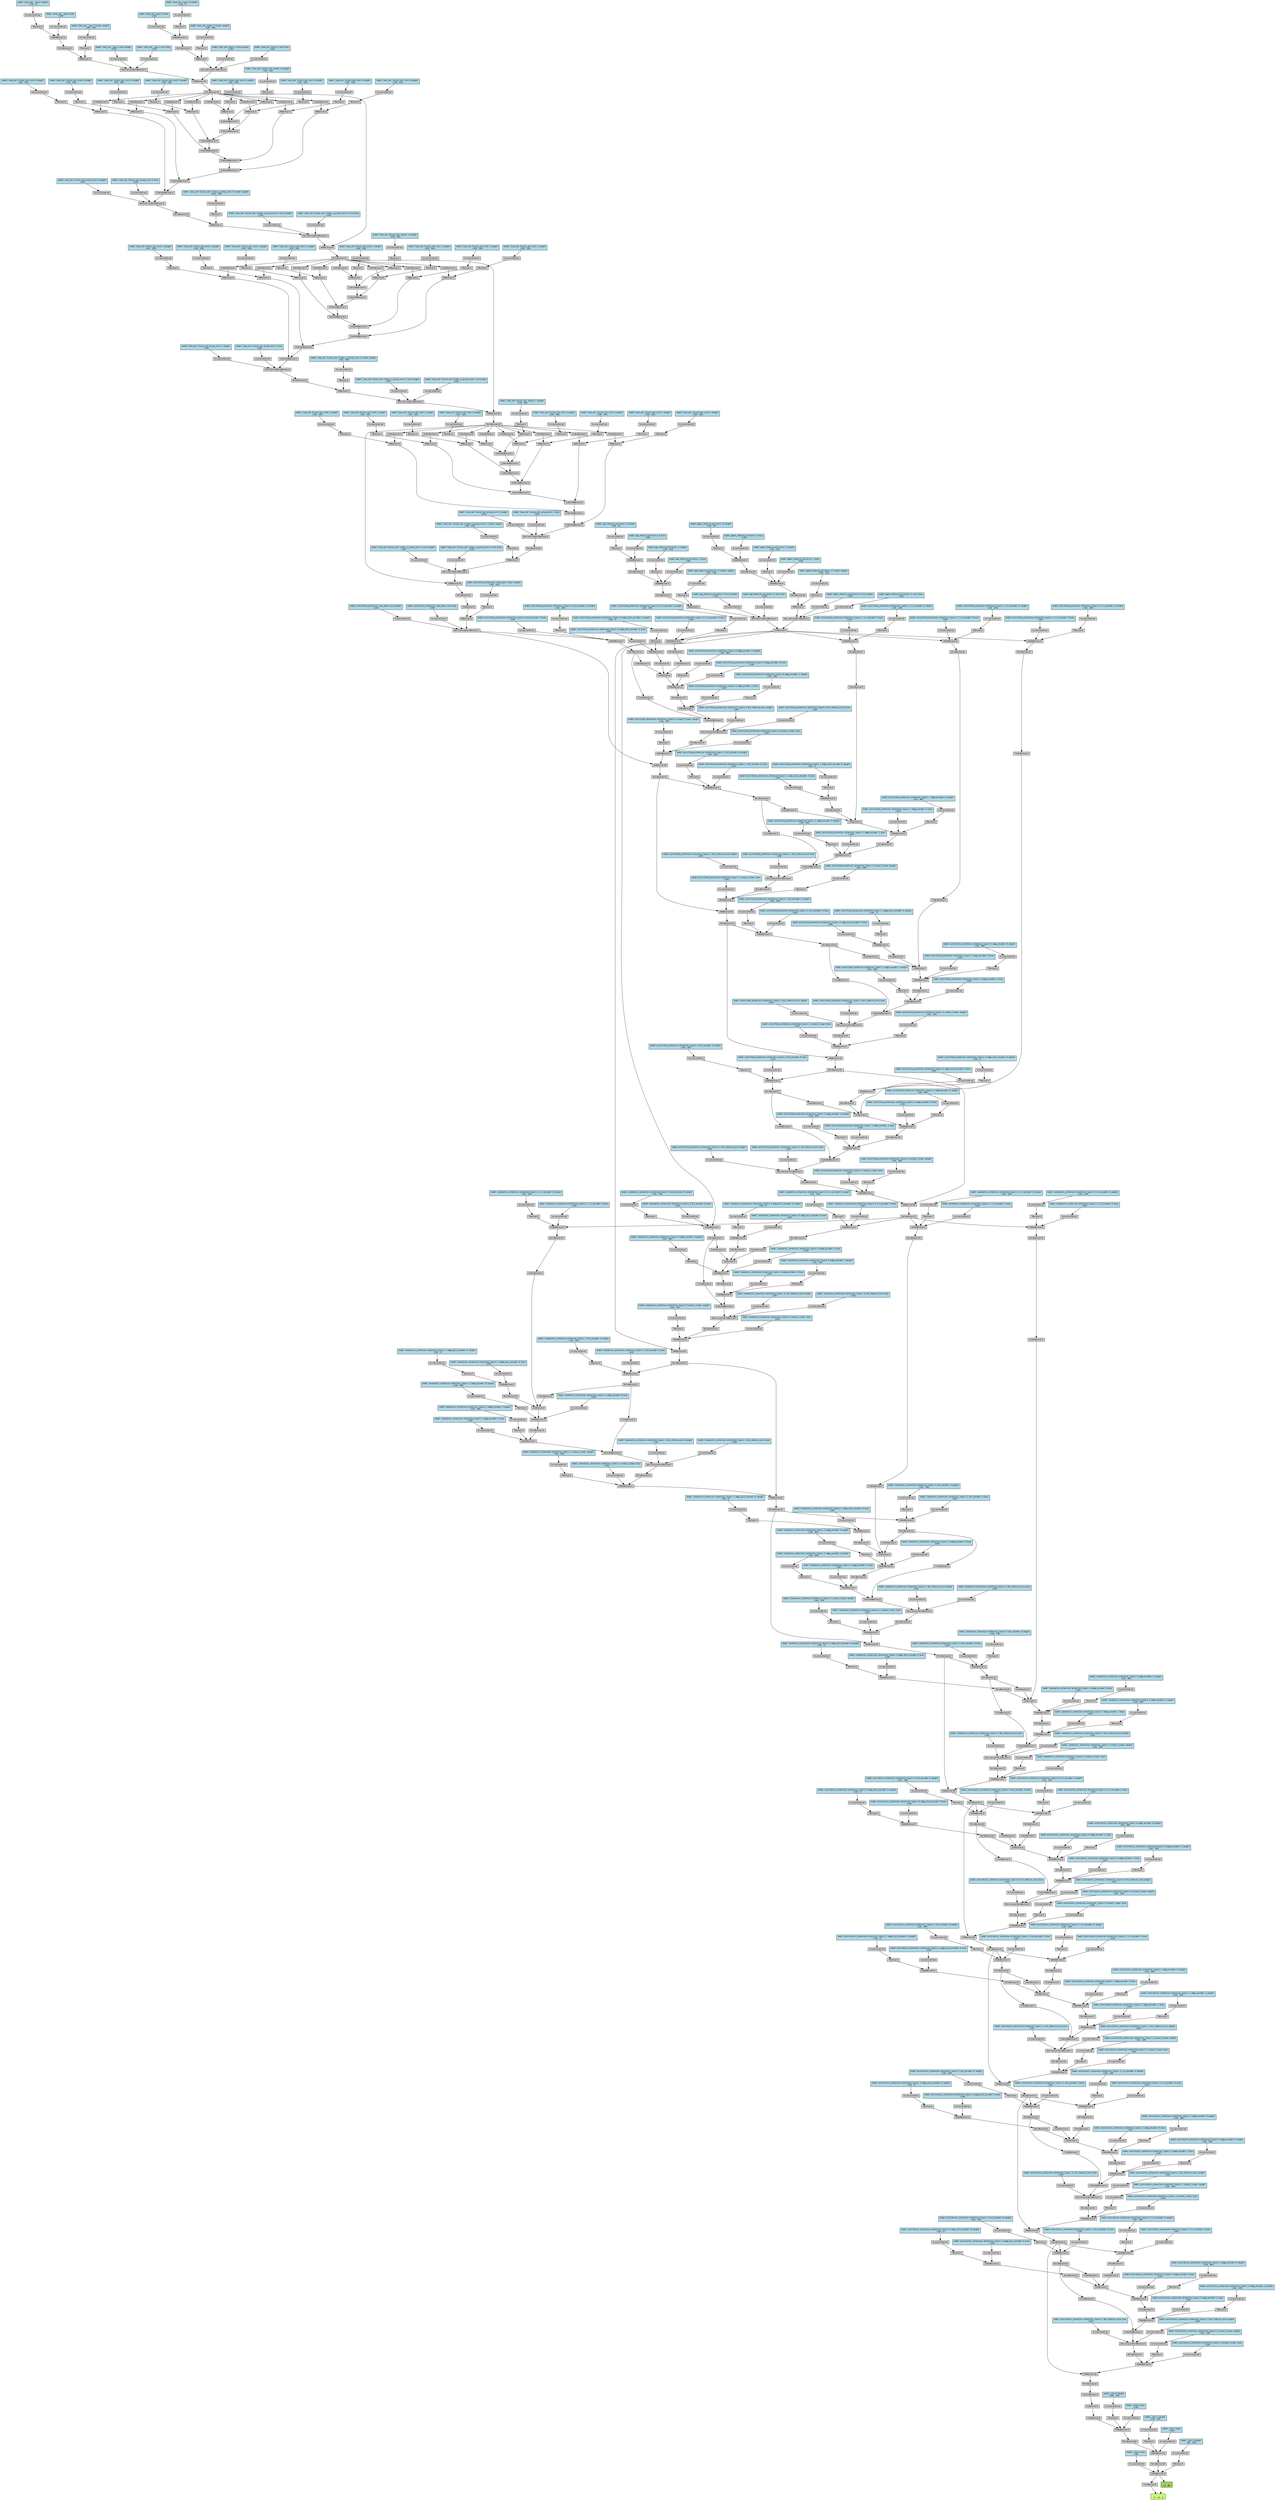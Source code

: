 digraph {
	graph [size="297.3,297.3"]
	node [align=left fontname=monospace fontsize=10 height=0.2 ranksep=0.1 shape=box style=filled]
	140207692709376 [label="
 (1, 16, 3)" fillcolor=darkolivegreen1]
	140205406199280 [label=ViewBackward]
	140205406197888 -> 140205406199280
	140205406197888 [label=AddmmBackward]
	140205406196016 -> 140205406197888
	140205374380800 [label="model._mlp.4.bias
 (48)" fillcolor=lightblue]
	140205374380800 -> 140205406196016
	140205406196016 [label=AccumulateGrad]
	140205406197456 -> 140205406197888
	140205406197456 [label=ReluBackward0]
	140205406196304 -> 140205406197456
	140205406196304 [label=AddmmBackward]
	140205406199328 -> 140205406196304
	140205374380480 [label="model._mlp.2.bias
 (128)" fillcolor=lightblue]
	140205374380480 -> 140205406199328
	140205406199328 [label=AccumulateGrad]
	140205406199712 -> 140205406196304
	140205406199712 [label=ReluBackward0]
	140205406198464 -> 140205406199712
	140205406198464 [label=AddmmBackward]
	140207693673760 -> 140205406198464
	140205374379840 [label="model._mlp.0.bias
 (128)" fillcolor=lightblue]
	140205374379840 -> 140207693673760
	140207693673760 [label=AccumulateGrad]
	140207693673424 -> 140205406198464
	140207693673424 [label=ViewBackward]
	140207693674000 -> 140207693673424
	140207693674000 [label=CatBackward]
	140207693675056 -> 140207693674000
	140207693675056 [label=SelectBackward]
	140207693675536 -> 140207693675056
	140207693675536 [label=ReluBackward1]
	140207693676016 -> 140207693675536
	140207693676016 [label=AddBackward0]
	140207693676448 -> 140207693676016
	140207693676448 [label=AddmmBackward]
	140207693675008 -> 140207693676448
	140205374379520 [label="model.actor2actor_attention.attention_layers.3.output_linear.bias
 (128)" fillcolor=lightblue]
	140205374379520 -> 140207693675008
	140207693675008 [label=AccumulateGrad]
	140207693674624 -> 140207693676448
	140207693674624 [label=ReluBackward1]
	140207692383856 -> 140207693674624
	140207692383856 [label=NativeLayerNormBackward]
	140207692385536 -> 140207692383856
	140207692385536 [label=IndexAddBackward]
	140207692382272 -> 140207692385536
	140207692382272 [label=CloneBackward]
	140207692384336 -> 140207692382272
	140207692384336 [label=ReluBackward1]
	140207692384624 -> 140207692384336
	140207692384624 [label=AddmmBackward]
	140207692385056 -> 140207692384624
	140205374520640 [label="model.actor2actor_attention.attention_layers.3.dst_encoder.0.bias
 (128)" fillcolor=lightblue]
	140205374520640 -> 140207692385056
	140207692385056 [label=AccumulateGrad]
	140207693673664 -> 140207692384624
	140207693673664 [label=ReluBackward1]
	140207692382944 -> 140207693673664
	140207692382944 [label=AddBackward0]
	140207692385776 -> 140207692382944
	140207692385776 [label=AddmmBackward]
	140207692385920 -> 140207692385776
	140205374519616 [label="model.actor2actor_attention.attention_layers.2.output_linear.bias
 (128)" fillcolor=lightblue]
	140205374519616 -> 140207692385920
	140207692385920 [label=AccumulateGrad]
	140207692386208 -> 140207692385776
	140207692386208 [label=ReluBackward1]
	140207692384960 -> 140207692386208
	140207692384960 [label=NativeLayerNormBackward]
	140207693345264 -> 140207692384960
	140207693345264 [label=IndexAddBackward]
	140207693346128 -> 140207693345264
	140207693346128 [label=CloneBackward]
	140207693345168 -> 140207693346128
	140207693345168 [label=ReluBackward1]
	140207693346608 -> 140207693345168
	140207693346608 [label=AddmmBackward]
	140207693348192 -> 140207693346608
	140205374517440 [label="model.actor2actor_attention.attention_layers.2.dst_encoder.0.bias
 (128)" fillcolor=lightblue]
	140205374517440 -> 140207693348192
	140207693348192 [label=AccumulateGrad]
	140207692383136 -> 140207693346608
	140207692383136 [label=ReluBackward1]
	140207693347760 -> 140207692383136
	140207693347760 [label=AddBackward0]
	140207693347712 -> 140207693347760
	140207693347712 [label=AddmmBackward]
	140207693345312 -> 140207693347712
	140205373652096 [label="model.actor2actor_attention.attention_layers.1.output_linear.bias
 (128)" fillcolor=lightblue]
	140205373652096 -> 140207693345312
	140207693345312 [label=AccumulateGrad]
	140207693348144 -> 140207693347712
	140207693348144 [label=ReluBackward1]
	140207693345840 -> 140207693348144
	140207693345840 [label=NativeLayerNormBackward]
	140207693347232 -> 140207693345840
	140207693347232 [label=IndexAddBackward]
	140207693348624 -> 140207693347232
	140207693348624 [label=CloneBackward]
	140207693345072 -> 140207693348624
	140207693345072 [label=ReluBackward1]
	140207693346944 -> 140207693345072
	140207693346944 [label=AddmmBackward]
	140207693347952 -> 140207693346944
	140205373649920 [label="model.actor2actor_attention.attention_layers.1.dst_encoder.0.bias
 (128)" fillcolor=lightblue]
	140205373649920 -> 140207693347952
	140207693347952 [label=AccumulateGrad]
	140207693347904 -> 140207693346944
	140207693347904 [label=ReluBackward1]
	140207693345792 -> 140207693347904
	140207693345792 [label=AddBackward0]
	140207693144560 -> 140207693345792
	140207693144560 [label=AddmmBackward]
	140207693144656 -> 140207693144560
	140205373648960 [label="model.actor2actor_attention.attention_layers.0.output_linear.bias
 (128)" fillcolor=lightblue]
	140205373648960 -> 140207693144656
	140207693144656 [label=AccumulateGrad]
	140207693145856 -> 140207693144560
	140207693145856 [label=ReluBackward1]
	140207693144944 -> 140207693145856
	140207693144944 [label=NativeLayerNormBackward]
	140207693145472 -> 140207693144944
	140207693145472 [label=IndexAddBackward]
	140207693146240 -> 140207693145472
	140207693146240 [label=CloneBackward]
	140207693146768 -> 140207693146240
	140207693146768 [label=ReluBackward1]
	140207693147440 -> 140207693146768
	140207693147440 [label=AddmmBackward]
	140207693144992 -> 140207693147440
	140205372479168 [label="model.actor2actor_attention.attention_layers.0.dst_encoder.0.bias
 (128)" fillcolor=lightblue]
	140205372479168 -> 140207693144992
	140207693144992 [label=AccumulateGrad]
	140207693145088 -> 140207693147440
	140207693145088 [label=ReluBackward1]
	140207693147008 -> 140207693145088
	140207693147008 [label=AddBackward0]
	140207693147968 -> 140207693147008
	140207693147968 [label=AddmmBackward]
	140207693147824 -> 140207693147968
	140205372477632 [label="model.lane2actor_attention.attention_layers.3.output_linear.bias
 (128)" fillcolor=lightblue]
	140205372477632 -> 140207693147824
	140207693147824 [label=AccumulateGrad]
	140207693144800 -> 140207693147968
	140207693144800 [label=ReluBackward1]
	140207693145376 -> 140207693144800
	140207693145376 [label=NativeLayerNormBackward]
	140207693144704 -> 140207693145376
	140207693144704 [label=IndexAddBackward]
	140207693144464 -> 140207693144704
	140207693144464 [label=CloneBackward]
	140207693145616 -> 140207693144464
	140207693145616 [label=ReluBackward1]
	140207693145904 -> 140207693145616
	140207693145904 [label=AddmmBackward]
	140207693146336 -> 140207693145904
	140205372622848 [label="model.lane2actor_attention.attention_layers.3.dst_encoder.0.bias
 (128)" fillcolor=lightblue]
	140205372622848 -> 140207693146336
	140207693146336 [label=AccumulateGrad]
	140207693147056 -> 140207693145904
	140207693147056 [label=ReluBackward1]
	140207693146480 -> 140207693147056
	140207693146480 [label=AddBackward0]
	140207693147920 -> 140207693146480
	140207693147920 [label=AddmmBackward]
	140205369925792 -> 140207693147920
	140205372621824 [label="model.lane2actor_attention.attention_layers.2.output_linear.bias
 (128)" fillcolor=lightblue]
	140205372621824 -> 140205369925792
	140205369925792 [label=AccumulateGrad]
	140205369925744 -> 140207693147920
	140205369925744 [label=ReluBackward1]
	140205369926032 -> 140205369925744
	140205369926032 [label=NativeLayerNormBackward]
	140205369926608 -> 140205369926032
	140205369926608 [label=IndexAddBackward]
	140205369927040 -> 140205369926608
	140205369927040 [label=CloneBackward]
	140205369927232 -> 140205369927040
	140205369927232 [label=ReluBackward1]
	140205369927472 -> 140205369927232
	140205369927472 [label=AddmmBackward]
	140205369927760 -> 140205369927472
	140205371210560 [label="model.lane2actor_attention.attention_layers.2.dst_encoder.0.bias
 (128)" fillcolor=lightblue]
	140205371210560 -> 140205369927760
	140205369927760 [label=AccumulateGrad]
	140207693147632 -> 140205369927472
	140207693147632 [label=ReluBackward1]
	140205369927808 -> 140207693147632
	140205369927808 [label=AddBackward0]
	140205369928288 -> 140205369927808
	140205369928288 [label=AddmmBackward]
	140205369928624 -> 140205369928288
	140205371209536 [label="model.lane2actor_attention.attention_layers.1.output_linear.bias
 (128)" fillcolor=lightblue]
	140205371209536 -> 140205369928624
	140205369928624 [label=AccumulateGrad]
	140205369928480 -> 140205369928288
	140205369928480 [label=ReluBackward1]
	140205369928912 -> 140205369928480
	140205369928912 [label=NativeLayerNormBackward]
	140205369929488 -> 140205369928912
	140205369929488 [label=IndexAddBackward]
	140205369926512 -> 140205369929488
	140205369926512 [label=CloneBackward]
	140205369925696 -> 140205369926512
	140205369925696 [label=ReluBackward1]
	140205369926272 -> 140205369925696
	140205369926272 [label=AddmmBackward]
	140205369927856 -> 140205369926272
	140205371367040 [label="model.lane2actor_attention.attention_layers.1.dst_encoder.0.bias
 (128)" fillcolor=lightblue]
	140205371367040 -> 140205369927856
	140205369927856 [label=AccumulateGrad]
	140205369928048 -> 140205369926272
	140205369928048 [label=ReluBackward1]
	140205369928960 -> 140205369928048
	140205369928960 [label=AddBackward0]
	140205369927424 -> 140205369928960
	140205369927424 [label=AddmmBackward]
	140207692715152 -> 140205369927424
	140205371366016 [label="model.lane2actor_attention.attention_layers.0.output_linear.bias
 (128)" fillcolor=lightblue]
	140205371366016 -> 140207692715152
	140207692715152 [label=AccumulateGrad]
	140207692714864 -> 140205369927424
	140207692714864 [label=ReluBackward1]
	140207692715296 -> 140207692714864
	140207692715296 [label=NativeLayerNormBackward]
	140207692715488 -> 140207692715296
	140207692715488 [label=IndexAddBackward]
	140207692715872 -> 140207692715488
	140207692715872 [label=CloneBackward]
	140207692716064 -> 140207692715872
	140207692716064 [label=ReluBackward1]
	140205385804720 -> 140207692716064
	140205385804720 [label=AddmmBackward]
	140207692716304 -> 140205385804720
	140205371363712 [label="model.lane2actor_attention.attention_layers.0.dst_encoder.0.bias
 (128)" fillcolor=lightblue]
	140205371363712 -> 140207692716304
	140207692716304 [label=AccumulateGrad]
	140205369929584 -> 140205385804720
	140205369929584 [label=CatBackward]
	140207692716352 -> 140205369929584
	140207692716352 [label=NativeGroupNormBackward]
	140207692716688 -> 140207692716352
	140207692716688 [label=MmBackward]
	140207692717024 -> 140207692716688
	140207692717024 [label=ReluBackward1]
	140207692717216 -> 140207692717024
	140207692717216 [label=AddmmBackward]
	140207692717360 -> 140207692717216
	140205387131072 [label="model.ego_feature_extractor.2.bias
 (128)" fillcolor=lightblue]
	140205387131072 -> 140207692717360
	140207692717360 [label=AccumulateGrad]
	140207692717312 -> 140207692717216
	140207692717312 [label=ReluBackward1]
	140207692717504 -> 140207692717312
	140207692717504 [label=AddmmBackward]
	140207692717936 -> 140207692717504
	140205387130752 [label="model.ego_feature_extractor.0.bias
 (128)" fillcolor=lightblue]
	140205387130752 -> 140207692717936
	140207692717936 [label=AccumulateGrad]
	140207692717744 -> 140207692717504
	140207692717744 [label=TBackward]
	140207692715824 -> 140207692717744
	140205387130816 [label="model.ego_feature_extractor.0.weight
 (128, 15)" fillcolor=lightblue]
	140205387130816 -> 140207692715824
	140207692715824 [label=AccumulateGrad]
	140207692717120 -> 140207692717216
	140207692717120 [label=TBackward]
	140207692716016 -> 140207692717120
	140205387130880 [label="model.ego_feature_extractor.2.weight
 (128, 128)" fillcolor=lightblue]
	140205387130880 -> 140207692716016
	140207692716016 [label=AccumulateGrad]
	140207692716976 -> 140207692716688
	140207692716976 [label=TBackward]
	140207692717696 -> 140207692716976
	140205387131520 [label="model.ego_feature_extractor.4.linear.weight
 (128, 128)" fillcolor=lightblue]
	140205387131520 -> 140207692717696
	140207692717696 [label=AccumulateGrad]
	140207692716592 -> 140207692716352
	140205387131584 [label="model.ego_feature_extractor.4.norm.weight
 (128)" fillcolor=lightblue]
	140205387131584 -> 140207692716592
	140207692716592 [label=AccumulateGrad]
	140207692716544 -> 140207692716352
	140205387131840 [label="model.ego_feature_extractor.4.norm.bias
 (128)" fillcolor=lightblue]
	140205387131840 -> 140207692716544
	140207692716544 [label=AccumulateGrad]
	140207692716448 -> 140205369929584
	140207692716448 [label=NativeGroupNormBackward]
	140207692717408 -> 140207692716448
	140207692717408 [label=MmBackward]
	140207692717600 -> 140207692717408
	140207692717600 [label=ReluBackward0]
	140207692715008 -> 140207692717600
	140207692715008 [label=AddmmBackward]
	140207692715248 -> 140207692715008
	140205387132800 [label="model.agent_feature_extractor.2.bias
 (128)" fillcolor=lightblue]
	140205387132800 -> 140207692715248
	140207692715248 [label=AccumulateGrad]
	140207692715056 -> 140207692715008
	140207692715056 [label=ReluBackward1]
	140207692716640 -> 140207692715056
	140207692716640 [label=AddmmBackward]
	140207692717792 -> 140207692716640
	140205387132224 [label="model.agent_feature_extractor.0.bias
 (128)" fillcolor=lightblue]
	140205387132224 -> 140207692717792
	140207692717792 [label=AccumulateGrad]
	140207692717648 -> 140207692716640
	140207692717648 [label=TBackward]
	140207692717888 -> 140207692717648
	140205387132480 [label="model.agent_feature_extractor.0.weight
 (128, 40)" fillcolor=lightblue]
	140205387132480 -> 140207692717888
	140207692717888 [label=AccumulateGrad]
	140207692714192 -> 140207692715008
	140207692714192 [label=TBackward]
	140207692717984 -> 140207692714192
	140205387132608 [label="model.agent_feature_extractor.2.weight
 (128, 128)" fillcolor=lightblue]
	140205387132608 -> 140207692717984
	140207692717984 [label=AccumulateGrad]
	140207692717168 -> 140207692717408
	140207692717168 [label=TBackward]
	140207692717456 -> 140207692717168
	140205387485568 [label="model.agent_feature_extractor.4.linear.weight
 (128, 128)" fillcolor=lightblue]
	140205387485568 -> 140207692717456
	140207692717456 [label=AccumulateGrad]
	140207692716880 -> 140207692716448
	140205387485632 [label="model.agent_feature_extractor.4.norm.weight
 (128)" fillcolor=lightblue]
	140205387485632 -> 140207692716880
	140207692716880 [label=AccumulateGrad]
	140207692716784 -> 140207692716448
	140205387485888 [label="model.agent_feature_extractor.4.norm.bias
 (128)" fillcolor=lightblue]
	140205387485888 -> 140207692716784
	140207692716784 [label=AccumulateGrad]
	140207692715920 -> 140205385804720
	140207692715920 [label=TBackward]
	140207692716208 -> 140207692715920
	140205371363648 [label="model.lane2actor_attention.attention_layers.0.dst_encoder.0.weight
 (128, 128)" fillcolor=lightblue]
	140205371363648 -> 140207692716208
	140207692716208 [label=AccumulateGrad]
	140207692715776 -> 140207692715488
	140207692715776 [label=AddmmBackward]
	140206778258528 -> 140207692715776
	140205371365184 [label="model.lane2actor_attention.attention_layers.0.edge_encoder.2.bias
 (128)" fillcolor=lightblue]
	140205371365184 -> 140206778258528
	140206778258528 [label=AccumulateGrad]
	140207692716160 -> 140207692715776
	140207692716160 [label=ReluBackward1]
	140207692714768 -> 140207692716160
	140207692714768 [label=AddmmBackward]
	140207692714912 -> 140207692714768
	140205371364864 [label="model.lane2actor_attention.attention_layers.0.edge_encoder.0.bias
 (128)" fillcolor=lightblue]
	140205371364864 -> 140207692714912
	140207692714912 [label=AccumulateGrad]
	140207692714288 -> 140207692714768
	140207692714288 [label=CatBackward]
	140207692716928 -> 140207692714288
	140207692716928 [label=IndexBackward]
	140207692714960 -> 140207692716928
	140207692714960 [label=ReluBackward1]
	140207692715536 -> 140207692714960
	140207692715536 [label=AddmmBackward]
	140207692716112 -> 140207692715536
	140205370748608 [label="model.lane2actor_attention.attention_layers.0.src_encoder.0.bias
 (128)" fillcolor=lightblue]
	140205370748608 -> 140207692716112
	140207692716112 [label=AccumulateGrad]
	140207692715680 -> 140207692715536
	140207692715680 [label=ReluBackward1]
	140207692716400 -> 140207692715680
	140207692716400 [label=AddBackward0]
	140207692717840 -> 140207692716400
	140207692717840 [label=AddmmBackward]
	140206490206464 -> 140207692717840
	140205370747776 [label="model.actor2lane_attention.attention_layers.3.output_linear.bias
 (128)" fillcolor=lightblue]
	140205370747776 -> 140206490206464
	140206490206464 [label=AccumulateGrad]
	140206490206416 -> 140207692717840
	140206490206416 [label=ReluBackward1]
	140206490206560 -> 140206490206416
	140206490206560 [label=NativeLayerNormBackward]
	140206490206848 -> 140206490206560
	140206490206848 [label=IndexAddBackward]
	140206490207520 -> 140206490206848
	140206490207520 [label=CloneBackward]
	140206490207616 -> 140206490207520
	140206490207616 [label=ReluBackward1]
	140206490206992 -> 140206490207616
	140206490206992 [label=AddmmBackward]
	140206490207952 -> 140206490206992
	140205370745600 [label="model.actor2lane_attention.attention_layers.3.dst_encoder.0.bias
 (128)" fillcolor=lightblue]
	140205370745600 -> 140206490207952
	140206490207952 [label=AccumulateGrad]
	140207692717552 -> 140206490206992
	140207692717552 [label=ReluBackward1]
	140206490208000 -> 140207692717552
	140206490208000 [label=AddBackward0]
	140206490207088 -> 140206490208000
	140206490207088 [label=AddmmBackward]
	140206490208432 -> 140206490207088
	140205387697856 [label="model.actor2lane_attention.attention_layers.2.output_linear.bias
 (128)" fillcolor=lightblue]
	140205387697856 -> 140206490208432
	140206490208432 [label=AccumulateGrad]
	140206490208384 -> 140206490207088
	140206490208384 [label=ReluBackward1]
	140206490208576 -> 140206490208384
	140206490208576 [label=NativeLayerNormBackward]
	140206490209008 -> 140206490208576
	140206490209008 [label=IndexAddBackward]
	140206490209344 -> 140206490209008
	140206490209344 [label=CloneBackward]
	140206490209584 -> 140206490209344
	140206490209584 [label=ReluBackward1]
	140206490209824 -> 140206490209584
	140206490209824 [label=AddmmBackward]
	140206490206368 -> 140206490209824
	140205387695680 [label="model.actor2lane_attention.attention_layers.2.dst_encoder.0.bias
 (128)" fillcolor=lightblue]
	140205387695680 -> 140206490206368
	140206490206368 [label=AccumulateGrad]
	140206490208240 -> 140206490209824
	140206490208240 [label=ReluBackward1]
	140206490206752 -> 140206490208240
	140206490206752 [label=AddBackward0]
	140206490210016 -> 140206490206752
	140206490210016 [label=AddmmBackward]
	140206490210112 -> 140206490210016
	140205387694656 [label="model.actor2lane_attention.attention_layers.1.output_linear.bias
 (128)" fillcolor=lightblue]
	140205387694656 -> 140206490210112
	140206490210112 [label=AccumulateGrad]
	140206490207472 -> 140206490210016
	140206490207472 [label=ReluBackward1]
	140206490210160 -> 140206490207472
	140206490210160 [label=NativeLayerNormBackward]
	140206490210256 -> 140206490210160
	140206490210256 [label=IndexAddBackward]
	140206490209056 -> 140206490210256
	140206490209056 [label=CloneBackward]
	140206490209632 -> 140206490209056
	140206490209632 [label=ReluBackward1]
	140206490210064 -> 140206490209632
	140206490210064 [label=AddmmBackward]
	140206490207856 -> 140206490210064
	140205387856192 [label="model.actor2lane_attention.attention_layers.1.dst_encoder.0.bias
 (128)" fillcolor=lightblue]
	140205387856192 -> 140206490207856
	140206490207856 [label=AccumulateGrad]
	140206490207184 -> 140206490210064
	140206490207184 [label=ReluBackward1]
	140206490208144 -> 140206490207184
	140206490208144 [label=AddBackward0]
	140206490209872 -> 140206490208144
	140206490209872 [label=AddmmBackward]
	140206490209152 -> 140206490209872
	140205387854976 [label="model.actor2lane_attention.attention_layers.0.output_linear.bias
 (128)" fillcolor=lightblue]
	140205387854976 -> 140206490209152
	140206490209152 [label=AccumulateGrad]
	140206490207904 -> 140206490209872
	140206490207904 [label=ReluBackward1]
	140206490206656 -> 140206490207904
	140206490206656 [label=NativeLayerNormBackward]
	140206490207232 -> 140206490206656
	140206490207232 [label=IndexAddBackward]
	140206735573056 -> 140206490207232
	140206735573056 [label=CloneBackward]
	140206735573200 -> 140206735573056
	140206735573200 [label=ReluBackward1]
	140206735573344 -> 140206735573200
	140206735573344 [label=AddmmBackward]
	140206735573440 -> 140206735573344
	140205387488384 [label="model.actor2lane_attention.attention_layers.0.dst_encoder.0.bias
 (128)" fillcolor=lightblue]
	140205387488384 -> 140206735573440
	140206735573440 [label=AccumulateGrad]
	140206490208960 -> 140206735573344
	140206490208960 [label=NativeGroupNormBackward]
	140206735573488 -> 140206490208960
	140206735573488 [label=MmBackward]
	140206735573920 -> 140206735573488
	140206735573920 [label=CatBackward]
	140206735574112 -> 140206735573920
	140206735574112 [label=ReluBackward1]
	140206735574208 -> 140206735574112
	140206735574208 [label=AddBackward0]
	140206735574304 -> 140206735574208
	140206735574304 [label=NativeGroupNormBackward]
	140206735574448 -> 140206735574304
	140206735574448 [label=MmBackward]
	140206735574736 -> 140206735574448
	140206735574736 [label=ReluBackward1]
	140206735574928 -> 140206735574736
	140206735574928 [label=NativeGroupNormBackward]
	140206735575024 -> 140206735574928
	140206735575024 [label=IndexAddBackward]
	140206735575216 -> 140206735575024
	140206735575216 [label=IndexAddBackward]
	140206735575408 -> 140206735575216
	140206735575408 [label=IndexAddBackward]
	140206735575600 -> 140206735575408
	140206735575600 [label=IndexAddBackward]
	140206735575744 -> 140206735575600
	140206735575744 [label=IndexAddBackward]
	140206735575888 -> 140206735575744
	140206735575888 [label=IndexAddBackward]
	140206735576080 -> 140206735575888
	140206735576080 [label=IndexAddBackward]
	140206735576272 -> 140206735576080
	140206735576272 [label=IndexAddBackward]
	140206735576464 -> 140206735576272
	140206735576464 [label=MmBackward]
	140206735574256 -> 140206735576464
	140206735574256 [label=ReluBackward1]
	140206735576800 -> 140206735574256
	140206735576800 [label=AddBackward0]
	140206735576944 -> 140206735576800
	140206735576944 [label=NativeGroupNormBackward]
	140206735573632 -> 140206735576944
	140206735573632 [label=MmBackward]
	140206735575936 -> 140206735573632
	140206735575936 [label=ReluBackward1]
	140206735576512 -> 140206735575936
	140206735576512 [label=NativeGroupNormBackward]
	140206735576896 -> 140206735576512
	140206735576896 [label=IndexAddBackward]
	140205396371008 -> 140206735576896
	140205396371008 [label=IndexAddBackward]
	140205396373120 -> 140205396371008
	140205396373120 [label=IndexAddBackward]
	140205396369760 -> 140205396373120
	140205396369760 [label=IndexAddBackward]
	140205396371200 -> 140205396369760
	140205396371200 [label=IndexAddBackward]
	140205396372160 -> 140205396371200
	140205396372160 [label=IndexAddBackward]
	140205396369472 -> 140205396372160
	140205396369472 [label=IndexAddBackward]
	140205396369616 -> 140205396369472
	140205396369616 [label=IndexAddBackward]
	140205396369856 -> 140205396369616
	140205396369856 [label=MmBackward]
	140206735576848 -> 140205396369856
	140206735576848 [label=ReluBackward1]
	140205396370096 -> 140206735576848
	140205396370096 [label=AddBackward0]
	140205396370288 -> 140205396370096
	140205396370288 [label=NativeGroupNormBackward]
	140205396370432 -> 140205396370288
	140205396370432 [label=MmBackward]
	140205396370624 -> 140205396370432
	140205396370624 [label=ReluBackward1]
	140205396370912 -> 140205396370624
	140205396370912 [label=NativeGroupNormBackward]
	140205396371056 -> 140205396370912
	140205396371056 [label=IndexAddBackward]
	140205396371344 -> 140205396371056
	140205396371344 [label=IndexAddBackward]
	140205396371488 -> 140205396371344
	140205396371488 [label=IndexAddBackward]
	140205396371728 -> 140205396371488
	140205396371728 [label=IndexAddBackward]
	140205396371920 -> 140205396371728
	140205396371920 [label=IndexAddBackward]
	140205396372064 -> 140205396371920
	140205396372064 [label=IndexAddBackward]
	140205396372256 -> 140205396372064
	140205396372256 [label=IndexAddBackward]
	140205396372448 -> 140205396372256
	140205396372448 [label=IndexAddBackward]
	140205396372688 -> 140205396372448
	140205396372688 [label=MmBackward]
	140205396370144 -> 140205396372688
	140205396370144 [label=ReluBackward1]
	140205396372928 -> 140205396370144
	140205396372928 [label=AddBackward0]
	140205396373024 -> 140205396372928
	140205396373024 [label=NativeGroupNormBackward]
	140205396373264 -> 140205396373024
	140205396373264 [label=MmBackward]
	140205396373456 -> 140205396373264
	140205396373456 [label=ReluBackward1]
	140205388732208 -> 140205396373456
	140205388732208 [label=AddmmBackward]
	140205388732928 -> 140205388732208
	140205386671744 [label="model.lane_net.input.0.bias
 (128)" fillcolor=lightblue]
	140205386671744 -> 140205388732928
	140205388732928 [label=AccumulateGrad]
	140205388730480 -> 140205388732208
	140205388730480 [label=TBackward]
	140205388733216 -> 140205388730480
	140205386671616 [label="model.lane_net.input.0.weight
 (128, 2)" fillcolor=lightblue]
	140205386671616 -> 140205388733216
	140205388733216 [label=AccumulateGrad]
	140205396373408 -> 140205396373264
	140205396373408 [label=TBackward]
	140205388733360 -> 140205396373408
	140205386673088 [label="model.lane_net.input.2.linear.weight
 (128, 128)" fillcolor=lightblue]
	140205386673088 -> 140205388733360
	140205388733360 [label=AccumulateGrad]
	140205396373216 -> 140205396373024
	140205386673152 [label="model.lane_net.input.2.norm.weight
 (128)" fillcolor=lightblue]
	140205386673152 -> 140205396373216
	140205396373216 [label=AccumulateGrad]
	140205396373168 -> 140205396373024
	140205386673472 [label="model.lane_net.input.2.norm.bias
 (128)" fillcolor=lightblue]
	140205386673472 -> 140205396373168
	140205396373168 [label=AccumulateGrad]
	140205396372976 -> 140205396372928
	140205396372976 [label=NativeGroupNormBackward]
	140205396373360 -> 140205396372976
	140205396373360 [label=MmBackward]
	140205388733504 -> 140205396373360
	140205388733504 [label=ReluBackward1]
	140205388732736 -> 140205388733504
	140205388732736 [label=AddmmBackward]
	140205388732880 -> 140205388732736
	140205387072000 [label="model.lane_net._seg.0.bias
 (128)" fillcolor=lightblue]
	140205387072000 -> 140205388732880
	140205388732880 [label=AccumulateGrad]
	140205388732832 -> 140205388732736
	140205388732832 [label=TBackward]
	140205388732976 -> 140205388732832
	140205387071808 [label="model.lane_net._seg.0.weight
 (128, 2)" fillcolor=lightblue]
	140205387071808 -> 140205388732976
	140205388732976 [label=AccumulateGrad]
	140205388732352 -> 140205396373360
	140205388732352 [label=TBackward]
	140205388733024 -> 140205388732352
	140205387072448 [label="model.lane_net._seg.2.linear.weight
 (128, 128)" fillcolor=lightblue]
	140205387072448 -> 140205388733024
	140205388733024 [label=AccumulateGrad]
	140205388732064 -> 140205396372976
	140205387072512 [label="model.lane_net._seg.2.norm.weight
 (128)" fillcolor=lightblue]
	140205387072512 -> 140205388732064
	140205388732064 [label=AccumulateGrad]
	140205388732592 -> 140205396372976
	140205387072768 [label="model.lane_net._seg.2.norm.bias
 (128)" fillcolor=lightblue]
	140205387072768 -> 140205388732592
	140205388732592 [label=AccumulateGrad]
	140205396372832 -> 140205396372688
	140205396372832 [label=TBackward]
	140205396372736 -> 140205396372832
	140205387073920 [label="model.lane_net.fusion_net.center.0.weight
 (128, 128)" fillcolor=lightblue]
	140205387073920 -> 140205396372736
	140205396372736 [label=AccumulateGrad]
	140205396372640 -> 140205396372448
	140205396372640 [label=MmBackward]
	140205396372880 -> 140205396372640
	140205396372880 [label=IndexBackward]
	140205396370144 -> 140205396372880
	140205396372784 -> 140205396372640
	140205396372784 [label=TBackward]
	140205388730432 -> 140205396372784
	140205387074944 [label="model.lane_net.fusion_net.pre1.0.weight
 (128, 128)" fillcolor=lightblue]
	140205387074944 -> 140205388730432
	140205388730432 [label=AccumulateGrad]
	140205396372400 -> 140205396372256
	140205396372400 [label=MmBackward]
	140205396372496 -> 140205396372400
	140205396372496 [label=IndexBackward]
	140205396370144 -> 140205396372496
	140205388733936 -> 140205396372400
	140205388733936 [label=TBackward]
	140205388732688 -> 140205388733936
	140205387075008 [label="model.lane_net.fusion_net.suc1.0.weight
 (128, 128)" fillcolor=lightblue]
	140205387075008 -> 140205388732688
	140205388732688 [label=AccumulateGrad]
	140205396372208 -> 140205396372064
	140205396372208 [label=MmBackward]
	140205396372304 -> 140205396372208
	140205396372304 [label=IndexBackward]
	140205396370144 -> 140205396372304
	140205388733408 -> 140205396372208
	140205388733408 [label=TBackward]
	140205388733744 -> 140205388733408
	140205387075072 [label="model.lane_net.fusion_net.pre2.0.weight
 (128, 128)" fillcolor=lightblue]
	140205387075072 -> 140205388733744
	140205388733744 [label=AccumulateGrad]
	140205396372016 -> 140205396371920
	140205396372016 [label=MmBackward]
	140205396372112 -> 140205396372016
	140205396372112 [label=IndexBackward]
	140205396370144 -> 140205396372112
	140205388733264 -> 140205396372016
	140205388733264 [label=TBackward]
	140205388734176 -> 140205388733264
	140205387075200 [label="model.lane_net.fusion_net.suc2.0.weight
 (128, 128)" fillcolor=lightblue]
	140205387075200 -> 140205388734176
	140205388734176 [label=AccumulateGrad]
	140205396371872 -> 140205396371728
	140205396371872 [label=MmBackward]
	140205388733312 -> 140205396371872
	140205388733312 [label=IndexBackward]
	140205396370144 -> 140205388733312
	140205388731104 -> 140205396371872
	140205388731104 [label=TBackward]
	140206566599840 -> 140205388731104
	140205386920000 [label="model.lane_net.fusion_net.pre3.0.weight
 (128, 128)" fillcolor=lightblue]
	140205386920000 -> 140206566599840
	140206566599840 [label=AccumulateGrad]
	140205396371680 -> 140205396371488
	140205396371680 [label=MmBackward]
	140205396371968 -> 140205396371680
	140205396371968 [label=IndexBackward]
	140205396370144 -> 140205396371968
	140205396371824 -> 140205396371680
	140205396371824 [label=TBackward]
	140206566596672 -> 140205396371824
	140205386920192 [label="model.lane_net.fusion_net.suc3.0.weight
 (128, 128)" fillcolor=lightblue]
	140205386920192 -> 140206566596672
	140206566596672 [label=AccumulateGrad]
	140205396371440 -> 140205396371344
	140205396371440 [label=MmBackward]
	140206566598544 -> 140205396371440
	140206566598544 [label=IndexBackward]
	140205396370144 -> 140206566598544
	140205396371536 -> 140205396371440
	140205396371536 [label=TBackward]
	140207694792400 -> 140205396371536
	140205386920384 [label="model.lane_net.fusion_net.pre4.0.weight
 (128, 128)" fillcolor=lightblue]
	140205386920384 -> 140207694792400
	140207694792400 [label=AccumulateGrad]
	140205396371296 -> 140205396371056
	140205396371296 [label=MmBackward]
	140205396371392 -> 140205396371296
	140205396371392 [label=IndexBackward]
	140205396370144 -> 140205396371392
	140207694792304 -> 140205396371296
	140207694792304 [label=TBackward]
	140207694792688 -> 140207694792304
	140205386920576 [label="model.lane_net.fusion_net.suc4.0.weight
 (128, 128)" fillcolor=lightblue]
	140205386920576 -> 140207694792688
	140207694792688 [label=AccumulateGrad]
	140205396370960 -> 140205396370912
	140205387073856 [label="model.lane_net.fusion_net.group_norm.0.weight
 (128)" fillcolor=lightblue]
	140205387073856 -> 140205396370960
	140205396370960 [label=AccumulateGrad]
	140205396370720 -> 140205396370912
	140205387074112 [label="model.lane_net.fusion_net.group_norm.0.bias
 (128)" fillcolor=lightblue]
	140205387074112 -> 140205396370720
	140205396370720 [label=AccumulateGrad]
	140205396370576 -> 140205396370432
	140205396370576 [label=TBackward]
	140205396371248 -> 140205396370576
	140205387074496 [label="model.lane_net.fusion_net.linear_w_group_norm.0.linear.weight
 (128, 128)" fillcolor=lightblue]
	140205387074496 -> 140205396371248
	140205396371248 [label=AccumulateGrad]
	140205396370384 -> 140205396370288
	140205387074560 [label="model.lane_net.fusion_net.linear_w_group_norm.0.norm.weight
 (128)" fillcolor=lightblue]
	140205387074560 -> 140205396370384
	140205396370384 [label=AccumulateGrad]
	140205396370336 -> 140205396370288
	140205387074816 [label="model.lane_net.fusion_net.linear_w_group_norm.0.norm.bias
 (128)" fillcolor=lightblue]
	140205387074816 -> 140205396370336
	140205396370336 [label=AccumulateGrad]
	140205396370144 -> 140205396370096
	140205396370000 -> 140205396369856
	140205396370000 [label=TBackward]
	140205396370480 -> 140205396370000
	140205386920768 [label="model.lane_net.fusion_net.center.1.weight
 (128, 128)" fillcolor=lightblue]
	140205386920768 -> 140205396370480
	140205396370480 [label=AccumulateGrad]
	140205396369808 -> 140205396369616
	140205396369808 [label=MmBackward]
	140205396371104 -> 140205396369808
	140205396371104 [label=IndexBackward]
	140206735576848 -> 140205396371104
	140205396369904 -> 140205396369808
	140205396369904 [label=TBackward]
	140205396370528 -> 140205396369904
	140205386921984 [label="model.lane_net.fusion_net.pre1.1.weight
 (128, 128)" fillcolor=lightblue]
	140205386921984 -> 140205396370528
	140205396370528 [label=AccumulateGrad]
	140205396369568 -> 140205396369472
	140205396369568 [label=MmBackward]
	140205396370048 -> 140205396369568
	140205396370048 [label=IndexBackward]
	140206735576848 -> 140205396370048
	140205396369952 -> 140205396369568
	140205396369952 [label=TBackward]
	140205396370864 -> 140205396369952
	140205386922048 [label="model.lane_net.fusion_net.suc1.1.weight
 (128, 128)" fillcolor=lightblue]
	140205386922048 -> 140205396370864
	140205396370864 [label=AccumulateGrad]
	140205396372592 -> 140205396372160
	140205396372592 [label=MmBackward]
	140205396369664 -> 140205396372592
	140205396369664 [label=IndexBackward]
	140206735576848 -> 140205396369664
	140205396369520 -> 140205396372592
	140205396369520 [label=TBackward]
	140207694792880 -> 140205396369520
	140205386922112 [label="model.lane_net.fusion_net.pre2.1.weight
 (128, 128)" fillcolor=lightblue]
	140205386922112 -> 140207694792880
	140207694792880 [label=AccumulateGrad]
	140205396371632 -> 140205396371200
	140205396371632 [label=MmBackward]
	140205396372352 -> 140205396371632
	140205396372352 [label=IndexBackward]
	140206735576848 -> 140205396372352
	140207694793216 -> 140205396371632
	140207694793216 [label=TBackward]
	140207694793312 -> 140207694793216
	140205386922240 [label="model.lane_net.fusion_net.suc2.1.weight
 (128, 128)" fillcolor=lightblue]
	140205386922240 -> 140207694793312
	140207694793312 [label=AccumulateGrad]
	140205396370768 -> 140205396369760
	140205396370768 [label=MmBackward]
	140205396371584 -> 140205396370768
	140205396371584 [label=IndexBackward]
	140206735576848 -> 140205396371584
	140207694791872 -> 140205396370768
	140207694791872 [label=TBackward]
	140207694793456 -> 140207694791872
	140205386922432 [label="model.lane_net.fusion_net.pre3.1.weight
 (128, 128)" fillcolor=lightblue]
	140205386922432 -> 140207694793456
	140207694793456 [label=AccumulateGrad]
	140205396369712 -> 140205396373120
	140205396369712 [label=MmBackward]
	140205396370192 -> 140205396369712
	140205396370192 [label=IndexBackward]
	140206735576848 -> 140205396370192
	140207694793408 -> 140205396369712
	140207694793408 [label=TBackward]
	140207694793600 -> 140207694793408
	140205386922624 [label="model.lane_net.fusion_net.suc3.1.weight
 (128, 128)" fillcolor=lightblue]
	140205386922624 -> 140207694793600
	140207694793600 [label=AccumulateGrad]
	140205396373072 -> 140205396371008
	140205396373072 [label=MmBackward]
	140205396371152 -> 140205396373072
	140205396371152 [label=IndexBackward]
	140206735576848 -> 140205396371152
	140207694793504 -> 140205396373072
	140207694793504 [label=TBackward]
	140207694793888 -> 140207694793504
	140205386922816 [label="model.lane_net.fusion_net.pre4.1.weight
 (128, 128)" fillcolor=lightblue]
	140205386922816 -> 140207694793888
	140207694793888 [label=AccumulateGrad]
	140205396370816 -> 140206735576896
	140205396370816 [label=MmBackward]
	140205396371776 -> 140205396370816
	140205396371776 [label=IndexBackward]
	140206735576848 -> 140205396371776
	140207694793840 -> 140205396370816
	140207694793840 [label=TBackward]
	140207694794704 -> 140207694793840
	140205386923008 [label="model.lane_net.fusion_net.suc4.1.weight
 (128, 128)" fillcolor=lightblue]
	140205386923008 -> 140207694794704
	140207694794704 [label=AccumulateGrad]
	140206735576704 -> 140206735576512
	140205386920960 [label="model.lane_net.fusion_net.group_norm.1.weight
 (128)" fillcolor=lightblue]
	140205386920960 -> 140206735576704
	140206735576704 [label=AccumulateGrad]
	140206735576128 -> 140206735576512
	140205386921152 [label="model.lane_net.fusion_net.group_norm.1.bias
 (128)" fillcolor=lightblue]
	140205386921152 -> 140206735576128
	140206735576128 [label=AccumulateGrad]
	140206735575360 -> 140206735573632
	140206735575360 [label=TBackward]
	140205396370672 -> 140206735575360
	140205386921536 [label="model.lane_net.fusion_net.linear_w_group_norm.1.linear.weight
 (128, 128)" fillcolor=lightblue]
	140205386921536 -> 140205396370672
	140205396370672 [label=AccumulateGrad]
	140206735577040 -> 140206735576944
	140205386921600 [label="model.lane_net.fusion_net.linear_w_group_norm.1.norm.weight
 (128)" fillcolor=lightblue]
	140205386921600 -> 140206735577040
	140206735577040 [label=AccumulateGrad]
	140206735576992 -> 140206735576944
	140205386921856 [label="model.lane_net.fusion_net.linear_w_group_norm.1.norm.bias
 (128)" fillcolor=lightblue]
	140205386921856 -> 140206735576992
	140206735576992 [label=AccumulateGrad]
	140206735576848 -> 140206735576800
	140206735576656 -> 140206735576464
	140206735576656 [label=TBackward]
	140205396370240 -> 140206735576656
	140205386923200 [label="model.lane_net.fusion_net.center.2.weight
 (128, 128)" fillcolor=lightblue]
	140205386923200 -> 140205396370240
	140205396370240 [label=AccumulateGrad]
	140206735576416 -> 140206735576272
	140206735576416 [label=MmBackward]
	140206735574784 -> 140206735576416
	140206735574784 [label=IndexBackward]
	140206735574256 -> 140206735574784
	140206735576560 -> 140206735576416
	140206735576560 [label=TBackward]
	140206735574592 -> 140206735576560
	140205387268736 [label="model.lane_net.fusion_net.pre1.2.weight
 (128, 128)" fillcolor=lightblue]
	140205387268736 -> 140206735574592
	140206735574592 [label=AccumulateGrad]
	140206735576224 -> 140206735576080
	140206735576224 [label=MmBackward]
	140206735576752 -> 140206735576224
	140206735576752 [label=IndexBackward]
	140206735574256 -> 140206735576752
	140206735576608 -> 140206735576224
	140206735576608 [label=TBackward]
	140206735576320 -> 140206735576608
	140205387268864 [label="model.lane_net.fusion_net.suc1.2.weight
 (128, 128)" fillcolor=lightblue]
	140205387268864 -> 140206735576320
	140206735576320 [label=AccumulateGrad]
	140206735576032 -> 140206735575888
	140206735576032 [label=MmBackward]
	140206735576368 -> 140206735576032
	140206735576368 [label=IndexBackward]
	140206735574256 -> 140206735576368
	140206735576176 -> 140206735576032
	140206735576176 [label=TBackward]
	140207694791824 -> 140206735576176
	140205387268992 [label="model.lane_net.fusion_net.pre2.2.weight
 (128, 128)" fillcolor=lightblue]
	140205387268992 -> 140207694791824
	140207694791824 [label=AccumulateGrad]
	140206735575840 -> 140206735575744
	140206735575840 [label=MmBackward]
	140206735575984 -> 140206735575840
	140206735575984 [label=IndexBackward]
	140206735574256 -> 140206735575984
	140207694791920 -> 140206735575840
	140207694791920 [label=TBackward]
	140207694790768 -> 140207694791920
	140205387269184 [label="model.lane_net.fusion_net.suc2.2.weight
 (128, 128)" fillcolor=lightblue]
	140205387269184 -> 140207694790768
	140207694790768 [label=AccumulateGrad]
	140206735575696 -> 140206735575600
	140206735575696 [label=MmBackward]
	140206735575792 -> 140206735575696
	140206735575792 [label=IndexBackward]
	140206735574256 -> 140206735575792
	140207694792592 -> 140206735575696
	140207694792592 [label=TBackward]
	140207694791056 -> 140207694792592
	140205387269376 [label="model.lane_net.fusion_net.pre3.2.weight
 (128, 128)" fillcolor=lightblue]
	140205387269376 -> 140207694791056
	140207694791056 [label=AccumulateGrad]
	140206735575504 -> 140206735575408
	140206735575504 [label=MmBackward]
	140206735575648 -> 140206735575504
	140206735575648 [label=IndexBackward]
	140206735574256 -> 140206735575648
	140207694790816 -> 140206735575504
	140207694790816 [label=TBackward]
	140207694791344 -> 140207694790816
	140205387269568 [label="model.lane_net.fusion_net.suc3.2.weight
 (128, 128)" fillcolor=lightblue]
	140205387269568 -> 140207694791344
	140207694791344 [label=AccumulateGrad]
	140206735575312 -> 140206735575216
	140206735575312 [label=MmBackward]
	140206735575456 -> 140206735575312
	140206735575456 [label=IndexBackward]
	140206735574256 -> 140206735575456
	140207694791200 -> 140206735575312
	140207694791200 [label=TBackward]
	140207694791632 -> 140207694791200
	140205387269760 [label="model.lane_net.fusion_net.pre4.2.weight
 (128, 128)" fillcolor=lightblue]
	140205387269760 -> 140207694791632
	140207694791632 [label=AccumulateGrad]
	140206735575168 -> 140206735575024
	140206735575168 [label=MmBackward]
	140206735575264 -> 140206735575168
	140206735575264 [label=IndexBackward]
	140206735574256 -> 140206735575264
	140207694791488 -> 140206735575168
	140207694791488 [label=TBackward]
	140207694792352 -> 140207694791488
	140205387269952 [label="model.lane_net.fusion_net.suc4.2.weight
 (128, 128)" fillcolor=lightblue]
	140205387269952 -> 140207694792352
	140207694792352 [label=AccumulateGrad]
	140206735574976 -> 140206735574928
	140205386923392 [label="model.lane_net.fusion_net.group_norm.2.weight
 (128)" fillcolor=lightblue]
	140205386923392 -> 140206735574976
	140206735574976 [label=AccumulateGrad]
	140206735574832 -> 140206735574928
	140205386923776 [label="model.lane_net.fusion_net.group_norm.2.bias
 (128)" fillcolor=lightblue]
	140205386923776 -> 140206735574832
	140206735574832 [label=AccumulateGrad]
	140206735574640 -> 140206735574448
	140206735574640 [label=TBackward]
	140206735575120 -> 140206735574640
	140205387268288 [label="model.lane_net.fusion_net.linear_w_group_norm.2.linear.weight
 (128, 128)" fillcolor=lightblue]
	140205387268288 -> 140206735575120
	140206735575120 [label=AccumulateGrad]
	140206735574400 -> 140206735574304
	140205387268352 [label="model.lane_net.fusion_net.linear_w_group_norm.2.norm.weight
 (128)" fillcolor=lightblue]
	140205387268352 -> 140206735574400
	140206735574400 [label=AccumulateGrad]
	140206735574352 -> 140206735574304
	140205387268608 [label="model.lane_net.fusion_net.linear_w_group_norm.2.norm.bias
 (128)" fillcolor=lightblue]
	140205387268608 -> 140206735574352
	140206735574352 [label=AccumulateGrad]
	140206735574256 -> 140206735574208
	140206735573872 -> 140206735573488
	140206735573872 [label=TBackward]
	140206735573968 -> 140206735573872
	140205387486848 [label="model.actor2lane_attention.lane_meta.linear.weight
 (128, 134)" fillcolor=lightblue]
	140205387486848 -> 140206735573968
	140206735573968 [label=AccumulateGrad]
	140206735573536 -> 140206490208960
	140205387486912 [label="model.actor2lane_attention.lane_meta.norm.weight
 (128)" fillcolor=lightblue]
	140205387486912 -> 140206735573536
	140206735573536 [label=AccumulateGrad]
	140206735573680 -> 140206490208960
	140205387487168 [label="model.actor2lane_attention.lane_meta.norm.bias
 (128)" fillcolor=lightblue]
	140205387487168 -> 140206735573680
	140206735573680 [label=AccumulateGrad]
	140206735573392 -> 140206735573344
	140206735573392 [label=TBackward]
	140206735574544 -> 140206735573392
	140205387488320 [label="model.actor2lane_attention.attention_layers.0.dst_encoder.0.weight
 (128, 128)" fillcolor=lightblue]
	140205387488320 -> 140206735574544
	140206735574544 [label=AccumulateGrad]
	140206735575552 -> 140206490207232
	140206735575552 [label=AddmmBackward]
	140206735573104 -> 140206735575552
	140205387854464 [label="model.actor2lane_attention.attention_layers.0.edge_encoder.2.bias
 (128)" fillcolor=lightblue]
	140205387854464 -> 140206735573104
	140206735573104 [label=AccumulateGrad]
	140206735573296 -> 140206735575552
	140206735573296 [label=ReluBackward1]
	140206735574064 -> 140206735573296
	140206735574064 [label=AddmmBackward]
	140206735574880 -> 140206735574064
	140205387854144 [label="model.actor2lane_attention.attention_layers.0.edge_encoder.0.bias
 (128)" fillcolor=lightblue]
	140205387854144 -> 140206735574880
	140206735574880 [label=AccumulateGrad]
	140206735575072 -> 140206735574064
	140206735575072 [label=CatBackward]
	140207694792208 -> 140206735575072
	140207694792208 [label=IndexBackward]
	140207694793648 -> 140207694792208
	140207694793648 [label=ReluBackward1]
	140207694794080 -> 140207694793648
	140207694794080 [label=AddmmBackward]
	140207694792448 -> 140207694794080
	140205387487744 [label="model.actor2lane_attention.attention_layers.0.src_encoder.0.bias
 (128)" fillcolor=lightblue]
	140205387487744 -> 140207694792448
	140207694792448 [label=AccumulateGrad]
	140205369929584 -> 140207694794080
	140207694794512 -> 140207694794080
	140207694794512 [label=TBackward]
	140207694792640 -> 140207694794512
	140205387487680 [label="model.actor2lane_attention.attention_layers.0.src_encoder.0.weight
 (128, 128)" fillcolor=lightblue]
	140205387487680 -> 140207694792640
	140207694792640 [label=AccumulateGrad]
	140207694792784 -> 140206735575072
	140207694792784 [label=ReluBackward1]
	140207694792928 -> 140207694792784
	140207694792928 [label=AddmmBackward]
	140207694791152 -> 140207694792928
	140205387488960 [label="model.actor2lane_attention.attention_layers.0.edge_dist_encoder.0.bias
 (128)" fillcolor=lightblue]
	140205387488960 -> 140207694791152
	140207694791152 [label=AccumulateGrad]
	140207694790912 -> 140207694792928
	140207694790912 [label=TBackward]
	140207694791008 -> 140207694790912
	140205387488832 [label="model.actor2lane_attention.attention_layers.0.edge_dist_encoder.0.weight
 (128, 2)" fillcolor=lightblue]
	140205387488832 -> 140207694791008
	140207694791008 [label=AccumulateGrad]
	140207694792496 -> 140206735575072
	140207694792496 [label=IndexBackward]
	140206735573200 -> 140207694792496
	140206735573776 -> 140206735574064
	140206735573776 [label=TBackward]
	140207694793072 -> 140206735573776
	140205387854016 [label="model.actor2lane_attention.attention_layers.0.edge_encoder.0.weight
 (128, 384)" fillcolor=lightblue]
	140205387854016 -> 140207694793072
	140207694793072 [label=AccumulateGrad]
	140206735573152 -> 140206735575552
	140206735573152 [label=TBackward]
	140206735574496 -> 140206735573152
	140205387854272 [label="model.actor2lane_attention.attention_layers.0.edge_encoder.2.weight
 (128, 128)" fillcolor=lightblue]
	140205387854272 -> 140206735574496
	140206735574496 [label=AccumulateGrad]
	140206490207136 -> 140206490206656
	140205387854656 [label="model.actor2lane_attention.attention_layers.0.dst_feature_norm.weight
 (128)" fillcolor=lightblue]
	140205387854656 -> 140206490207136
	140206490207136 [label=AccumulateGrad]
	140206735573248 -> 140206490206656
	140205387854592 [label="model.actor2lane_attention.attention_layers.0.dst_feature_norm.bias
 (128)" fillcolor=lightblue]
	140205387854592 -> 140206735573248
	140206735573248 [label=AccumulateGrad]
	140206490209968 -> 140206490209872
	140206490209968 [label=TBackward]
	140206490207280 -> 140206490209968
	140205387855168 [label="model.actor2lane_attention.attention_layers.0.output_linear.weight
 (128, 128)" fillcolor=lightblue]
	140205387855168 -> 140206490207280
	140206490207280 [label=AccumulateGrad]
	140206490208960 -> 140206490208144
	140206490207712 -> 140206490210064
	140206490207712 [label=TBackward]
	140206490209440 -> 140206490207712
	140205387856128 [label="model.actor2lane_attention.attention_layers.1.dst_encoder.0.weight
 (128, 128)" fillcolor=lightblue]
	140205387856128 -> 140206490209440
	140206490209440 [label=AccumulateGrad]
	140206490208912 -> 140206490210256
	140206490208912 [label=AddmmBackward]
	140206490209200 -> 140206490208912
	140205387857664 [label="model.actor2lane_attention.attention_layers.1.edge_encoder.2.bias
 (128)" fillcolor=lightblue]
	140205387857664 -> 140206490209200
	140206490209200 [label=AccumulateGrad]
	140206490209776 -> 140206490208912
	140206490209776 [label=ReluBackward1]
	140206490208768 -> 140206490209776
	140206490208768 [label=AddmmBackward]
	140206735573824 -> 140206490208768
	140205387857344 [label="model.actor2lane_attention.attention_layers.1.edge_encoder.0.bias
 (128)" fillcolor=lightblue]
	140205387857344 -> 140206735573824
	140206735573824 [label=AccumulateGrad]
	140206735574016 -> 140206490208768
	140206735574016 [label=CatBackward]
	140207694791536 -> 140206735574016
	140207694791536 [label=IndexBackward]
	140207694791728 -> 140207694791536
	140207694791728 [label=ReluBackward1]
	140207694792016 -> 140207694791728
	140207694792016 [label=AddmmBackward]
	140207694792112 -> 140207694792016
	140205387855424 [label="model.actor2lane_attention.attention_layers.1.src_encoder.0.bias
 (128)" fillcolor=lightblue]
	140205387855424 -> 140207694792112
	140207694792112 [label=AccumulateGrad]
	140205369929584 -> 140207694792016
	140207694792064 -> 140207694792016
	140207694792064 [label=TBackward]
	140207694792160 -> 140207694792064
	140205387855488 [label="model.actor2lane_attention.attention_layers.1.src_encoder.0.weight
 (128, 128)" fillcolor=lightblue]
	140205387855488 -> 140207694792160
	140207694792160 [label=AccumulateGrad]
	140207694791776 -> 140206735574016
	140207694791776 [label=ReluBackward1]
	140207694791248 -> 140207694791776
	140207694791248 [label=AddmmBackward]
	140207694792976 -> 140207694791248
	140205387856768 [label="model.actor2lane_attention.attention_layers.1.edge_dist_encoder.0.bias
 (128)" fillcolor=lightblue]
	140205387856768 -> 140207694792976
	140207694792976 [label=AccumulateGrad]
	140207694792256 -> 140207694791248
	140207694792256 [label=TBackward]
	140207694792832 -> 140207694792256
	140205387856640 [label="model.actor2lane_attention.attention_layers.1.edge_dist_encoder.0.weight
 (128, 2)" fillcolor=lightblue]
	140205387856640 -> 140207694792832
	140207694792832 [label=AccumulateGrad]
	140207694794320 -> 140206735574016
	140207694794320 [label=IndexBackward]
	140206490209632 -> 140207694794320
	140207694790960 -> 140206490208768
	140207694790960 [label=TBackward]
	140207694791680 -> 140207694790960
	140205387857216 [label="model.actor2lane_attention.attention_layers.1.edge_encoder.0.weight
 (128, 384)" fillcolor=lightblue]
	140205387857216 -> 140207694791680
	140207694791680 [label=AccumulateGrad]
	140206490209488 -> 140206490208912
	140206490209488 [label=TBackward]
	140206735574160 -> 140206490209488
	140205387857472 [label="model.actor2lane_attention.attention_layers.1.edge_encoder.2.weight
 (128, 128)" fillcolor=lightblue]
	140205387857472 -> 140206735574160
	140206735574160 [label=AccumulateGrad]
	140206490208336 -> 140206490210160
	140205387694528 [label="model.actor2lane_attention.attention_layers.1.dst_feature_norm.weight
 (128)" fillcolor=lightblue]
	140205387694528 -> 140206490208336
	140206490208336 [label=AccumulateGrad]
	140206490210208 -> 140206490210160
	140205387694400 [label="model.actor2lane_attention.attention_layers.1.dst_feature_norm.bias
 (128)" fillcolor=lightblue]
	140205387694400 -> 140206490210208
	140206490210208 [label=AccumulateGrad]
	140206490207328 -> 140206490210016
	140206490207328 [label=TBackward]
	140206490208624 -> 140206490207328
	140205387694720 [label="model.actor2lane_attention.attention_layers.1.output_linear.weight
 (128, 128)" fillcolor=lightblue]
	140205387694720 -> 140206490208624
	140206490208624 [label=AccumulateGrad]
	140206490207184 -> 140206490206752
	140206490206320 -> 140206490209824
	140206490206320 [label=TBackward]
	140206490207760 -> 140206490206320
	140205387695616 [label="model.actor2lane_attention.attention_layers.2.dst_encoder.0.weight
 (128, 128)" fillcolor=lightblue]
	140205387695616 -> 140206490207760
	140206490207760 [label=AccumulateGrad]
	140206490209296 -> 140206490209008
	140206490209296 [label=AddmmBackward]
	140206490209392 -> 140206490209296
	140205387697152 [label="model.actor2lane_attention.attention_layers.2.edge_encoder.2.bias
 (128)" fillcolor=lightblue]
	140205387697152 -> 140206490209392
	140206490209392 [label=AccumulateGrad]
	140206490209728 -> 140206490209296
	140206490209728 [label=ReluBackward1]
	140206490208864 -> 140206490209728
	140206490208864 [label=AddmmBackward]
	140206490208048 -> 140206490208864
	140205387696832 [label="model.actor2lane_attention.attention_layers.2.edge_encoder.0.bias
 (128)" fillcolor=lightblue]
	140205387696832 -> 140206490208048
	140206490208048 [label=AccumulateGrad]
	140206490209920 -> 140206490208864
	140206490209920 [label=CatBackward]
	140207694793168 -> 140206490209920
	140207694793168 [label=IndexBackward]
	140207694793360 -> 140207694793168
	140207694793360 [label=ReluBackward1]
	140207694793696 -> 140207694793360
	140207694793696 [label=AddmmBackward]
	140207694793792 -> 140207694793696
	140205387694912 [label="model.actor2lane_attention.attention_layers.2.src_encoder.0.bias
 (128)" fillcolor=lightblue]
	140205387694912 -> 140207694793792
	140207694793792 [label=AccumulateGrad]
	140205369929584 -> 140207694793696
	140207694793744 -> 140207694793696
	140207694793744 [label=TBackward]
	140207694793984 -> 140207694793744
	140205387694976 [label="model.actor2lane_attention.attention_layers.2.src_encoder.0.weight
 (128, 128)" fillcolor=lightblue]
	140205387694976 -> 140207694793984
	140207694793984 [label=AccumulateGrad]
	140207694793936 -> 140206490209920
	140207694793936 [label=ReluBackward1]
	140207694793024 -> 140207694793936
	140207694793024 [label=AddmmBackward]
	140207694794176 -> 140207694793024
	140205387696256 [label="model.actor2lane_attention.attention_layers.2.edge_dist_encoder.0.bias
 (128)" fillcolor=lightblue]
	140205387696256 -> 140207694794176
	140207694794176 [label=AccumulateGrad]
	140207694794032 -> 140207694793024
	140207694794032 [label=TBackward]
	140207694794128 -> 140207694794032
	140205387696128 [label="model.actor2lane_attention.attention_layers.2.edge_dist_encoder.0.weight
 (128, 2)" fillcolor=lightblue]
	140205387696128 -> 140207694794128
	140207694794128 [label=AccumulateGrad]
	140207694791440 -> 140206490209920
	140207694791440 [label=IndexBackward]
	140206490209584 -> 140207694791440
	140207694792736 -> 140206490208864
	140207694792736 [label=TBackward]
	140207694793264 -> 140207694792736
	140205387696704 [label="model.actor2lane_attention.attention_layers.2.edge_encoder.0.weight
 (128, 384)" fillcolor=lightblue]
	140205387696704 -> 140207694793264
	140207694793264 [label=AccumulateGrad]
	140206490209536 -> 140206490209296
	140206490209536 [label=TBackward]
	140206490208480 -> 140206490209536
	140205387696960 [label="model.actor2lane_attention.attention_layers.2.edge_encoder.2.weight
 (128, 128)" fillcolor=lightblue]
	140205387696960 -> 140206490208480
	140206490208480 [label=AccumulateGrad]
	140206490208816 -> 140206490208576
	140205387697728 [label="model.actor2lane_attention.attention_layers.2.dst_feature_norm.weight
 (128)" fillcolor=lightblue]
	140205387697728 -> 140206490208816
	140206490208816 [label=AccumulateGrad]
	140206490208720 -> 140206490208576
	140205387697600 [label="model.actor2lane_attention.attention_layers.2.dst_feature_norm.bias
 (128)" fillcolor=lightblue]
	140205387697600 -> 140206490208720
	140206490208720 [label=AccumulateGrad]
	140206490208288 -> 140206490207088
	140206490208288 [label=TBackward]
	140206490209248 -> 140206490208288
	140205387697344 [label="model.actor2lane_attention.attention_layers.2.output_linear.weight
 (128, 128)" fillcolor=lightblue]
	140205387697344 -> 140206490209248
	140206490209248 [label=AccumulateGrad]
	140206490208240 -> 140206490208000
	140206490207808 -> 140206490206992
	140206490207808 [label=TBackward]
	140206490208528 -> 140206490207808
	140205370745536 [label="model.actor2lane_attention.attention_layers.3.dst_encoder.0.weight
 (128, 128)" fillcolor=lightblue]
	140205370745536 -> 140206490208528
	140206490208528 [label=AccumulateGrad]
	140206490207424 -> 140206490206848
	140206490207424 [label=AddmmBackward]
	140206490206944 -> 140206490207424
	140205370747072 [label="model.actor2lane_attention.attention_layers.3.edge_encoder.2.bias
 (128)" fillcolor=lightblue]
	140205370747072 -> 140206490206944
	140206490206944 [label=AccumulateGrad]
	140206490207664 -> 140206490207424
	140206490207664 [label=ReluBackward1]
	140206490206896 -> 140206490207664
	140206490206896 [label=AddmmBackward]
	140206490208672 -> 140206490206896
	140205370746752 [label="model.actor2lane_attention.attention_layers.3.edge_encoder.0.bias
 (128)" fillcolor=lightblue]
	140205370746752 -> 140206490208672
	140206490208672 [label=AccumulateGrad]
	140206490208096 -> 140206490206896
	140206490208096 [label=CatBackward]
	140207694794368 -> 140206490208096
	140207694794368 [label=IndexBackward]
	140207694794464 -> 140207694794368
	140207694794464 [label=ReluBackward1]
	140207694794608 -> 140207694794464
	140207694794608 [label=AddmmBackward]
	140207694794656 -> 140207694794608
	140205370744896 [label="model.actor2lane_attention.attention_layers.3.src_encoder.0.bias
 (128)" fillcolor=lightblue]
	140205370744896 -> 140207694794656
	140207694794656 [label=AccumulateGrad]
	140205369929584 -> 140207694794608
	140207694794224 -> 140207694794608
	140207694794224 [label=TBackward]
	140207693324400 -> 140207694794224
	140205387698112 [label="model.actor2lane_attention.attention_layers.3.src_encoder.0.weight
 (128, 128)" fillcolor=lightblue]
	140205387698112 -> 140207693324400
	140207693324400 [label=AccumulateGrad]
	140207694791968 -> 140206490208096
	140207694791968 [label=ReluBackward1]
	140207694794560 -> 140207694791968
	140207694794560 [label=AddmmBackward]
	140207693324832 -> 140207694794560
	140205370746176 [label="model.actor2lane_attention.attention_layers.3.edge_dist_encoder.0.bias
 (128)" fillcolor=lightblue]
	140205370746176 -> 140207693324832
	140207693324832 [label=AccumulateGrad]
	140207693324592 -> 140207694794560
	140207693324592 [label=TBackward]
	140207693324784 -> 140207693324592
	140205370746048 [label="model.actor2lane_attention.attention_layers.3.edge_dist_encoder.0.weight
 (128, 2)" fillcolor=lightblue]
	140205370746048 -> 140207693324784
	140207693324784 [label=AccumulateGrad]
	140207694793120 -> 140206490208096
	140207694793120 [label=IndexBackward]
	140206490207616 -> 140207694793120
	140207694792544 -> 140206490206896
	140207694792544 [label=TBackward]
	140207694794416 -> 140207694792544
	140205370746624 [label="model.actor2lane_attention.attention_layers.3.edge_encoder.0.weight
 (128, 384)" fillcolor=lightblue]
	140205370746624 -> 140207694794416
	140207694794416 [label=AccumulateGrad]
	140206490207568 -> 140206490207424
	140206490207568 [label=TBackward]
	140207694794272 -> 140206490207568
	140205370746880 [label="model.actor2lane_attention.attention_layers.3.edge_encoder.2.weight
 (128, 128)" fillcolor=lightblue]
	140205370746880 -> 140207694794272
	140207694794272 [label=AccumulateGrad]
	140206490206800 -> 140206490206560
	140205370747648 [label="model.actor2lane_attention.attention_layers.3.dst_feature_norm.weight
 (128)" fillcolor=lightblue]
	140205370747648 -> 140206490206800
	140206490206800 [label=AccumulateGrad]
	140206490206704 -> 140206490206560
	140205370747520 [label="model.actor2lane_attention.attention_layers.3.dst_feature_norm.bias
 (128)" fillcolor=lightblue]
	140205370747520 -> 140206490206704
	140206490206704 [label=AccumulateGrad]
	140206490206272 -> 140207692717840
	140206490206272 [label=TBackward]
	140207694793552 -> 140206490206272
	140205370747264 [label="model.actor2lane_attention.attention_layers.3.output_linear.weight
 (128, 128)" fillcolor=lightblue]
	140205370747264 -> 140207694793552
	140207694793552 [label=AccumulateGrad]
	140207692717552 -> 140207692716400
	140207692714528 -> 140207692715536
	140207692714528 [label=TBackward]
	140207692717264 -> 140207692714528
	140205370748352 [label="model.lane2actor_attention.attention_layers.0.src_encoder.0.weight
 (128, 128)" fillcolor=lightblue]
	140205370748352 -> 140207692717264
	140207692717264 [label=AccumulateGrad]
	140207692717072 -> 140207692714288
	140207692717072 [label=ReluBackward1]
	140207692716256 -> 140207692717072
	140207692716256 [label=AddmmBackward]
	140207692716832 -> 140207692716256
	140205371364288 [label="model.lane2actor_attention.attention_layers.0.edge_dist_encoder.0.bias
 (128)" fillcolor=lightblue]
	140205371364288 -> 140207692716832
	140207692716832 [label=AccumulateGrad]
	140207692714672 -> 140207692716256
	140207692714672 [label=TBackward]
	140206490207040 -> 140207692714672
	140205371364160 [label="model.lane2actor_attention.attention_layers.0.edge_dist_encoder.0.weight
 (128, 2)" fillcolor=lightblue]
	140205371364160 -> 140206490207040
	140206490207040 [label=AccumulateGrad]
	140207692714096 -> 140207692714288
	140207692714096 [label=IndexBackward]
	140207692716064 -> 140207692714096
	140207692716496 -> 140207692714768
	140207692716496 [label=TBackward]
	140207692715104 -> 140207692716496
	140205371364736 [label="model.lane2actor_attention.attention_layers.0.edge_encoder.0.weight
 (128, 384)" fillcolor=lightblue]
	140205371364736 -> 140207692715104
	140207692715104 [label=AccumulateGrad]
	140207692715968 -> 140207692715776
	140207692715968 [label=TBackward]
	140207692714144 -> 140207692715968
	140205371364992 [label="model.lane2actor_attention.attention_layers.0.edge_encoder.2.weight
 (128, 128)" fillcolor=lightblue]
	140205371364992 -> 140207692714144
	140207692714144 [label=AccumulateGrad]
	140207692715440 -> 140207692715296
	140205371365888 [label="model.lane2actor_attention.attention_layers.0.dst_feature_norm.weight
 (128)" fillcolor=lightblue]
	140205371365888 -> 140207692715440
	140207692715440 [label=AccumulateGrad]
	140207692715392 -> 140207692715296
	140205371365760 [label="model.lane2actor_attention.attention_layers.0.dst_feature_norm.bias
 (128)" fillcolor=lightblue]
	140205371365760 -> 140207692715392
	140207692715392 [label=AccumulateGrad]
	140207692714816 -> 140205369927424
	140207692714816 [label=TBackward]
	140207692715632 -> 140207692714816
	140205371365504 [label="model.lane2actor_attention.attention_layers.0.output_linear.weight
 (128, 128)" fillcolor=lightblue]
	140205371365504 -> 140207692715632
	140207692715632 [label=AccumulateGrad]
	140205369929584 -> 140205369928960
	140205369926464 -> 140205369926272
	140205369926464 [label=TBackward]
	140205369929344 -> 140205369926464
	140205371366976 [label="model.lane2actor_attention.attention_layers.1.dst_encoder.0.weight
 (128, 128)" fillcolor=lightblue]
	140205371366976 -> 140205369929344
	140205369929344 [label=AccumulateGrad]
	140205369926416 -> 140205369929488
	140205369926416 [label=AddmmBackward]
	140205369926656 -> 140205369926416
	140205371208832 [label="model.lane2actor_attention.attention_layers.1.edge_encoder.2.bias
 (128)" fillcolor=lightblue]
	140205371208832 -> 140205369926656
	140205369926656 [label=AccumulateGrad]
	140205369925936 -> 140205369926416
	140205369925936 [label=ReluBackward1]
	140207692716736 -> 140205369925936
	140207692716736 [label=AddmmBackward]
	140207692715344 -> 140207692716736
	140205371208512 [label="model.lane2actor_attention.attention_layers.1.edge_encoder.0.bias
 (128)" fillcolor=lightblue]
	140205371208512 -> 140207692715344
	140207692715344 [label=AccumulateGrad]
	140207692714720 -> 140207692716736
	140207692714720 [label=CatBackward]
	140206490208192 -> 140207692714720
	140206490208192 [label=IndexBackward]
	140206490207376 -> 140206490208192
	140206490207376 [label=ReluBackward1]
	140207693325024 -> 140206490207376
	140207693325024 [label=AddmmBackward]
	140207693325360 -> 140207693325024
	140205371366272 [label="model.lane2actor_attention.attention_layers.1.src_encoder.0.bias
 (128)" fillcolor=lightblue]
	140205371366272 -> 140207693325360
	140207693325360 [label=AccumulateGrad]
	140207692715680 -> 140207693325024
	140207693324880 -> 140207693325024
	140207693324880 [label=TBackward]
	140207693325552 -> 140207693324880
	140205371366336 [label="model.lane2actor_attention.attention_layers.1.src_encoder.0.weight
 (128, 128)" fillcolor=lightblue]
	140205371366336 -> 140207693325552
	140207693325552 [label=AccumulateGrad]
	140206490209104 -> 140207692714720
	140206490209104 [label=ReluBackward1]
	140207693325504 -> 140206490209104
	140207693325504 [label=AddmmBackward]
	140207693325984 -> 140207693325504
	140205371207936 [label="model.lane2actor_attention.attention_layers.1.edge_dist_encoder.0.bias
 (128)" fillcolor=lightblue]
	140205371207936 -> 140207693325984
	140207693325984 [label=AccumulateGrad]
	140207693325600 -> 140207693325504
	140207693325600 [label=TBackward]
	140207693325840 -> 140207693325600
	140205371207808 [label="model.lane2actor_attention.attention_layers.1.edge_dist_encoder.0.weight
 (128, 2)" fillcolor=lightblue]
	140205371207808 -> 140207693325840
	140207693325840 [label=AccumulateGrad]
	140206490206512 -> 140207692714720
	140206490206512 [label=IndexBackward]
	140205369925696 -> 140206490206512
	140207692715200 -> 140207692716736
	140207692715200 [label=TBackward]
	140206490206608 -> 140207692715200
	140205371208384 [label="model.lane2actor_attention.attention_layers.1.edge_encoder.0.weight
 (128, 384)" fillcolor=lightblue]
	140205371208384 -> 140206490206608
	140206490206608 [label=AccumulateGrad]
	140205369927376 -> 140205369926416
	140205369927376 [label=TBackward]
	140207692715728 -> 140205369927376
	140205371208640 [label="model.lane2actor_attention.attention_layers.1.edge_encoder.2.weight
 (128, 128)" fillcolor=lightblue]
	140205371208640 -> 140207692715728
	140207692715728 [label=AccumulateGrad]
	140205369929248 -> 140205369928912
	140205371209408 [label="model.lane2actor_attention.attention_layers.1.dst_feature_norm.weight
 (128)" fillcolor=lightblue]
	140205371209408 -> 140205369929248
	140205369929248 [label=AccumulateGrad]
	140205369929200 -> 140205369928912
	140205371209280 [label="model.lane2actor_attention.attention_layers.1.dst_feature_norm.bias
 (128)" fillcolor=lightblue]
	140205371209280 -> 140205369929200
	140205369929200 [label=AccumulateGrad]
	140205369928336 -> 140205369928288
	140205369928336 [label=TBackward]
	140205369929296 -> 140205369928336
	140205371209024 [label="model.lane2actor_attention.attention_layers.1.output_linear.weight
 (128, 128)" fillcolor=lightblue]
	140205371209024 -> 140205369929296
	140205369929296 [label=AccumulateGrad]
	140205369928048 -> 140205369927808
	140205369927616 -> 140205369927472
	140205369927616 [label=TBackward]
	140207692715584 -> 140205369927616
	140205371210496 [label="model.lane2actor_attention.attention_layers.2.dst_encoder.0.weight
 (128, 128)" fillcolor=lightblue]
	140205371210496 -> 140207692715584
	140207692715584 [label=AccumulateGrad]
	140205369926896 -> 140205369926608
	140205369926896 [label=AddmmBackward]
	140205369927088 -> 140205369926896
	140205372621120 [label="model.lane2actor_attention.attention_layers.2.edge_encoder.2.bias
 (128)" fillcolor=lightblue]
	140205372621120 -> 140205369927088
	140205369927088 [label=AccumulateGrad]
	140205369927328 -> 140205369926896
	140205369927328 [label=ReluBackward1]
	140205369929536 -> 140205369927328
	140205369929536 [label=AddmmBackward]
	140205369929056 -> 140205369929536
	140205372620864 [label="model.lane2actor_attention.attention_layers.2.edge_encoder.0.bias
 (128)" fillcolor=lightblue]
	140205372620864 -> 140205369929056
	140205369929056 [label=AccumulateGrad]
	140205369929104 -> 140205369929536
	140205369929104 [label=CatBackward]
	140207693326320 -> 140205369929104
	140207693326320 [label=IndexBackward]
	140207693326560 -> 140207693326320
	140207693326560 [label=ReluBackward1]
	140207693326752 -> 140207693326560
	140207693326752 [label=AddmmBackward]
	140207693326944 -> 140207693326752
	140205371209792 [label="model.lane2actor_attention.attention_layers.2.src_encoder.0.bias
 (128)" fillcolor=lightblue]
	140205371209792 -> 140207693326944
	140207693326944 [label=AccumulateGrad]
	140207692715680 -> 140207693326752
	140207693326800 -> 140207693326752
	140207693326800 [label=TBackward]
	140207693326992 -> 140207693326800
	140205371209856 [label="model.lane2actor_attention.attention_layers.2.src_encoder.0.weight
 (128, 128)" fillcolor=lightblue]
	140205371209856 -> 140207693326992
	140207693326992 [label=AccumulateGrad]
	140207693325072 -> 140205369929104
	140207693325072 [label=ReluBackward1]
	140207693326032 -> 140207693325072
	140207693326032 [label=AddmmBackward]
	140207693327664 -> 140207693326032
	140205371211136 [label="model.lane2actor_attention.attention_layers.2.edge_dist_encoder.0.bias
 (128)" fillcolor=lightblue]
	140205371211136 -> 140207693327664
	140207693327664 [label=AccumulateGrad]
	140207693327280 -> 140207693326032
	140207693327280 [label=TBackward]
	140207693327520 -> 140207693327280
	140205371211008 [label="model.lane2actor_attention.attention_layers.2.edge_dist_encoder.0.weight
 (128, 2)" fillcolor=lightblue]
	140205371211008 -> 140207693327520
	140207693327520 [label=AccumulateGrad]
	140207693325792 -> 140205369929104
	140207693325792 [label=IndexBackward]
	140205369927232 -> 140207693325792
	140205369927904 -> 140205369929536
	140205369927904 [label=TBackward]
	140207693326512 -> 140205369927904
	140205371211584 [label="model.lane2actor_attention.attention_layers.2.edge_encoder.0.weight
 (128, 384)" fillcolor=lightblue]
	140205371211584 -> 140207693326512
	140207693326512 [label=AccumulateGrad]
	140205369927184 -> 140205369926896
	140205369927184 [label=TBackward]
	140205369928768 -> 140205369927184
	140205372620928 [label="model.lane2actor_attention.attention_layers.2.edge_encoder.2.weight
 (128, 128)" fillcolor=lightblue]
	140205372620928 -> 140205369928768
	140205369928768 [label=AccumulateGrad]
	140205369926320 -> 140205369926032
	140205372621696 [label="model.lane2actor_attention.attention_layers.2.dst_feature_norm.weight
 (128)" fillcolor=lightblue]
	140205372621696 -> 140205369926320
	140205369926320 [label=AccumulateGrad]
	140205369926224 -> 140205369926032
	140205372621568 [label="model.lane2actor_attention.attention_layers.2.dst_feature_norm.bias
 (128)" fillcolor=lightblue]
	140205372621568 -> 140205369926224
	140205369926224 [label=AccumulateGrad]
	140205369928816 -> 140207693147920
	140205369928816 [label=TBackward]
	140205369926800 -> 140205369928816
	140205372621312 [label="model.lane2actor_attention.attention_layers.2.output_linear.weight
 (128, 128)" fillcolor=lightblue]
	140205372621312 -> 140205369926800
	140205369926800 [label=AccumulateGrad]
	140207693147632 -> 140207693146480
	140207693146192 -> 140207693145904
	140207693146192 [label=TBackward]
	140207693147488 -> 140207693146192
	140205372622784 [label="model.lane2actor_attention.attention_layers.3.dst_encoder.0.weight
 (128, 128)" fillcolor=lightblue]
	140205372622784 -> 140207693147488
	140207693147488 [label=AccumulateGrad]
	140207693144224 -> 140207693144704
	140207693144224 [label=AddmmBackward]
	140207693144608 -> 140207693144224
	140205372624320 [label="model.lane2actor_attention.attention_layers.3.edge_encoder.2.bias
 (128)" fillcolor=lightblue]
	140205372624320 -> 140207693144608
	140207693144608 [label=AccumulateGrad]
	140207693145760 -> 140207693144224
	140207693145760 [label=ReluBackward1]
	140205369928000 -> 140207693145760
	140205369928000 [label=AddmmBackward]
	140205369926176 -> 140205369928000
	140205372624000 [label="model.lane2actor_attention.attention_layers.3.edge_encoder.0.bias
 (128)" fillcolor=lightblue]
	140205372624000 -> 140205369926176
	140205369926176 [label=AccumulateGrad]
	140205369925888 -> 140205369928000
	140205369925888 [label=CatBackward]
	140207693327904 -> 140205369925888
	140207693327904 [label=IndexBackward]
	140207693328144 -> 140207693327904
	140207693328144 [label=ReluBackward1]
	140207693327136 -> 140207693328144
	140207693327136 [label=AddmmBackward]
	140207693327424 -> 140207693327136
	140205372622080 [label="model.lane2actor_attention.attention_layers.3.src_encoder.0.bias
 (128)" fillcolor=lightblue]
	140205372622080 -> 140207693327424
	140207693327424 [label=AccumulateGrad]
	140207692715680 -> 140207693327136
	140207693326848 -> 140207693327136
	140207693326848 [label=TBackward]
	140207693327232 -> 140207693326848
	140205372622144 [label="model.lane2actor_attention.attention_layers.3.src_encoder.0.weight
 (128, 128)" fillcolor=lightblue]
	140205372622144 -> 140207693327232
	140207693327232 [label=AccumulateGrad]
	140207693324640 -> 140205369925888
	140207693324640 [label=ReluBackward1]
	140207693327712 -> 140207693324640
	140207693327712 [label=AddmmBackward]
	140207693324688 -> 140207693327712
	140205372623424 [label="model.lane2actor_attention.attention_layers.3.edge_dist_encoder.0.bias
 (128)" fillcolor=lightblue]
	140205372623424 -> 140207693324688
	140207693324688 [label=AccumulateGrad]
	140207693328048 -> 140207693327712
	140207693328048 [label=TBackward]
	140207693324496 -> 140207693328048
	140205372623296 [label="model.lane2actor_attention.attention_layers.3.edge_dist_encoder.0.weight
 (128, 2)" fillcolor=lightblue]
	140205372623296 -> 140207693324496
	140207693324496 [label=AccumulateGrad]
	140207693326224 -> 140205369925888
	140207693326224 [label=IndexBackward]
	140207693145616 -> 140207693326224
	140207693327472 -> 140205369928000
	140207693327472 [label=TBackward]
	140207693327952 -> 140207693327472
	140205372623872 [label="model.lane2actor_attention.attention_layers.3.edge_encoder.0.weight
 (128, 384)" fillcolor=lightblue]
	140205372623872 -> 140207693327952
	140207693327952 [label=AccumulateGrad]
	140207693144752 -> 140207693144224
	140207693144752 [label=TBackward]
	140205369926752 -> 140207693144752
	140205372624128 [label="model.lane2actor_attention.attention_layers.3.edge_encoder.2.weight
 (128, 128)" fillcolor=lightblue]
	140205372624128 -> 140205369926752
	140205369926752 [label=AccumulateGrad]
	140207693147248 -> 140207693145376
	140205372624768 [label="model.lane2actor_attention.attention_layers.3.dst_feature_norm.weight
 (128)" fillcolor=lightblue]
	140205372624768 -> 140207693147248
	140207693147248 [label=AccumulateGrad]
	140207693146720 -> 140207693145376
	140205372477504 [label="model.lane2actor_attention.attention_layers.3.dst_feature_norm.bias
 (128)" fillcolor=lightblue]
	140205372477504 -> 140207693146720
	140207693146720 [label=AccumulateGrad]
	140207693147200 -> 140207693147968
	140207693147200 [label=TBackward]
	140207693144176 -> 140207693147200
	140205372477696 [label="model.lane2actor_attention.attention_layers.3.output_linear.weight
 (128, 128)" fillcolor=lightblue]
	140205372477696 -> 140207693144176
	140207693144176 [label=AccumulateGrad]
	140207693147056 -> 140207693147008
	140207693147344 -> 140207693147440
	140207693147344 [label=TBackward]
	140207693148112 -> 140207693147344
	140205372479104 [label="model.actor2actor_attention.attention_layers.0.dst_encoder.0.weight
 (128, 128)" fillcolor=lightblue]
	140205372479104 -> 140207693148112
	140207693148112 [label=AccumulateGrad]
	140207693146144 -> 140207693145472
	140207693146144 [label=AddmmBackward]
	140207693146576 -> 140207693146144
	140205372480640 [label="model.actor2actor_attention.attention_layers.0.edge_encoder.2.bias
 (128)" fillcolor=lightblue]
	140205372480640 -> 140207693146576
	140207693146576 [label=AccumulateGrad]
	140207693144128 -> 140207693146144
	140207693144128 [label=ReluBackward1]
	140207693146912 -> 140207693144128
	140207693146912 [label=AddmmBackward]
	140207693144272 -> 140207693146912
	140205372480320 [label="model.actor2actor_attention.attention_layers.0.edge_encoder.0.bias
 (128)" fillcolor=lightblue]
	140205372480320 -> 140207693144272
	140207693144272 [label=AccumulateGrad]
	140207693147152 -> 140207693146912
	140207693147152 [label=CatBackward]
	140207693325168 -> 140207693147152
	140207693325168 [label=IndexBackward]
	140207693325264 -> 140207693325168
	140207693325264 [label=ReluBackward1]
	140207693325456 -> 140207693325264
	140207693325456 [label=AddmmBackward]
	140207693325744 -> 140207693325456
	140205372478528 [label="model.actor2actor_attention.attention_layers.0.src_encoder.0.bias
 (128)" fillcolor=lightblue]
	140205372478528 -> 140207693325744
	140207693325744 [label=AccumulateGrad]
	140207693145088 -> 140207693325456
	140207693325648 -> 140207693325456
	140207693325648 [label=TBackward]
	140207693325936 -> 140207693325648
	140205372478464 [label="model.actor2actor_attention.attention_layers.0.src_encoder.0.weight
 (128, 128)" fillcolor=lightblue]
	140205372478464 -> 140207693325936
	140207693325936 [label=AccumulateGrad]
	140207693326704 -> 140207693147152
	140207693326704 [label=ReluBackward1]
	140207693324976 -> 140207693326704
	140207693324976 [label=AddmmBackward]
	140207693326416 -> 140207693324976
	140205372479744 [label="model.actor2actor_attention.attention_layers.0.edge_dist_encoder.0.bias
 (128)" fillcolor=lightblue]
	140205372479744 -> 140207693326416
	140207693326416 [label=AccumulateGrad]
	140207693326128 -> 140207693324976
	140207693326128 [label=TBackward]
	140207693326368 -> 140207693326128
	140205372479616 [label="model.actor2actor_attention.attention_layers.0.edge_dist_encoder.0.weight
 (128, 2)" fillcolor=lightblue]
	140205372479616 -> 140207693326368
	140207693326368 [label=AccumulateGrad]
	140207693327760 -> 140207693147152
	140207693327760 [label=IndexBackward]
	140207693146768 -> 140207693327760
	140207693324448 -> 140207693146912
	140207693324448 [label=TBackward]
	140207693325216 -> 140207693324448
	140205372480192 [label="model.actor2actor_attention.attention_layers.0.edge_encoder.0.weight
 (128, 384)" fillcolor=lightblue]
	140205372480192 -> 140207693325216
	140207693325216 [label=AccumulateGrad]
	140207693146432 -> 140207693146144
	140207693146432 [label=TBackward]
	140207693147728 -> 140207693146432
	140205372480448 [label="model.actor2actor_attention.attention_layers.0.edge_encoder.2.weight
 (128, 128)" fillcolor=lightblue]
	140205372480448 -> 140207693147728
	140207693147728 [label=AccumulateGrad]
	140207693145568 -> 140207693144944
	140205372481344 [label="model.actor2actor_attention.attention_layers.0.dst_feature_norm.weight
 (128)" fillcolor=lightblue]
	140205372481344 -> 140207693145568
	140207693145568 [label=AccumulateGrad]
	140207693145232 -> 140207693144944
	140205372481216 [label="model.actor2actor_attention.attention_layers.0.dst_feature_norm.bias
 (128)" fillcolor=lightblue]
	140205372481216 -> 140207693145232
	140207693145232 [label=AccumulateGrad]
	140207693144416 -> 140207693144560
	140207693144416 [label=TBackward]
	140207693145712 -> 140207693144416
	140205372480960 [label="model.actor2actor_attention.attention_layers.0.output_linear.weight
 (128, 128)" fillcolor=lightblue]
	140205372480960 -> 140207693145712
	140207693145712 [label=AccumulateGrad]
	140207693145088 -> 140207693345792
	140207693348528 -> 140207693346944
	140207693348528 [label=TBackward]
	140207693348768 -> 140207693348528
	140205373649856 [label="model.actor2actor_attention.attention_layers.1.dst_encoder.0.weight
 (128, 128)" fillcolor=lightblue]
	140205373649856 -> 140207693348768
	140207693348768 [label=AccumulateGrad]
	140207693347568 -> 140207693347232
	140207693347568 [label=AddmmBackward]
	140207693348240 -> 140207693347568
	140205373651392 [label="model.actor2actor_attention.attention_layers.1.edge_encoder.2.bias
 (128)" fillcolor=lightblue]
	140205373651392 -> 140207693348240
	140207693348240 [label=AccumulateGrad]
	140207693348432 -> 140207693347568
	140207693348432 [label=ReluBackward1]
	140207693147104 -> 140207693348432
	140207693147104 [label=AddmmBackward]
	140207693145328 -> 140207693147104
	140205373651072 [label="model.actor2actor_attention.attention_layers.1.edge_encoder.0.bias
 (128)" fillcolor=lightblue]
	140205373651072 -> 140207693145328
	140207693145328 [label=AccumulateGrad]
	140207693144320 -> 140207693147104
	140207693144320 [label=CatBackward]
	140207693327088 -> 140207693144320
	140207693327088 [label=IndexBackward]
	140207693327328 -> 140207693327088
	140207693327328 [label=ReluBackward1]
	140207693327568 -> 140207693327328
	140207693327568 [label=AddmmBackward]
	140207693328096 -> 140207693327568
	140205373649152 [label="model.actor2actor_attention.attention_layers.1.src_encoder.0.bias
 (128)" fillcolor=lightblue]
	140205373649152 -> 140207693328096
	140207693328096 [label=AccumulateGrad]
	140207693347904 -> 140207693327568
	140207693327856 -> 140207693327568
	140207693327856 [label=TBackward]
	140207693328240 -> 140207693327856
	140205373649216 [label="model.actor2actor_attention.attention_layers.1.src_encoder.0.weight
 (128, 128)" fillcolor=lightblue]
	140205373649216 -> 140207693328240
	140207693328240 [label=AccumulateGrad]
	140207693327040 -> 140207693144320
	140207693327040 [label=ReluBackward1]
	140207693326608 -> 140207693327040
	140207693326608 [label=AddmmBackward]
	140207693326080 -> 140207693326608
	140205373650496 [label="model.actor2actor_attention.attention_layers.1.edge_dist_encoder.0.bias
 (128)" fillcolor=lightblue]
	140205373650496 -> 140207693326080
	140207693326080 [label=AccumulateGrad]
	140207693328288 -> 140207693326608
	140207693328288 [label=TBackward]
	140207693324928 -> 140207693328288
	140205373650368 [label="model.actor2actor_attention.attention_layers.1.edge_dist_encoder.0.weight
 (128, 2)" fillcolor=lightblue]
	140205373650368 -> 140207693324928
	140207693324928 [label=AccumulateGrad]
	140207693325120 -> 140207693144320
	140207693325120 [label=IndexBackward]
	140207693345072 -> 140207693325120
	140207693326176 -> 140207693147104
	140207693326176 [label=TBackward]
	140207693327184 -> 140207693326176
	140205373650944 [label="model.actor2actor_attention.attention_layers.1.edge_encoder.0.weight
 (128, 384)" fillcolor=lightblue]
	140205373650944 -> 140207693327184
	140207693327184 [label=AccumulateGrad]
	140207693345696 -> 140207693347568
	140207693345696 [label=TBackward]
	140207693146000 -> 140207693345696
	140205373651200 [label="model.actor2actor_attention.attention_layers.1.edge_encoder.2.weight
 (128, 128)" fillcolor=lightblue]
	140205373651200 -> 140207693146000
	140207693146000 [label=AccumulateGrad]
	140207693346080 -> 140207693345840
	140205373651968 [label="model.actor2actor_attention.attention_layers.1.dst_feature_norm.weight
 (128)" fillcolor=lightblue]
	140205373651968 -> 140207693346080
	140207693346080 [label=AccumulateGrad]
	140207693346464 -> 140207693345840
	140205373651840 [label="model.actor2actor_attention.attention_layers.1.dst_feature_norm.bias
 (128)" fillcolor=lightblue]
	140205373651840 -> 140207693346464
	140207693346464 [label=AccumulateGrad]
	140207693348480 -> 140207693347712
	140207693348480 [label=TBackward]
	140207693347808 -> 140207693348480
	140205373651584 [label="model.actor2actor_attention.attention_layers.1.output_linear.weight
 (128, 128)" fillcolor=lightblue]
	140205373651584 -> 140207693347808
	140207693347808 [label=AccumulateGrad]
	140207693347904 -> 140207693347760
	140207693345888 -> 140207693346608
	140207693345888 [label=TBackward]
	140207693145136 -> 140207693345888
	140205374517376 [label="model.actor2actor_attention.attention_layers.2.dst_encoder.0.weight
 (128, 128)" fillcolor=lightblue]
	140205374517376 -> 140207693145136
	140207693145136 [label=AccumulateGrad]
	140207693346224 -> 140207693345264
	140207693346224 [label=AddmmBackward]
	140207693346704 -> 140207693346224
	140205374518912 [label="model.actor2actor_attention.attention_layers.2.edge_encoder.2.bias
 (128)" fillcolor=lightblue]
	140205374518912 -> 140207693346704
	140207693346704 [label=AccumulateGrad]
	140207693344880 -> 140207693346224
	140207693344880 [label=ReluBackward1]
	140207693346896 -> 140207693344880
	140207693346896 [label=AddmmBackward]
	140207693345648 -> 140207693346896
	140205374518592 [label="model.actor2actor_attention.attention_layers.2.edge_encoder.0.bias
 (128)" fillcolor=lightblue]
	140205374518592 -> 140207693345648
	140207693345648 [label=AccumulateGrad]
	140207693347472 -> 140207693346896
	140207693347472 [label=CatBackward]
	140207693325312 -> 140207693347472
	140207693325312 [label=IndexBackward]
	140207693325888 -> 140207693325312
	140207693325888 [label=ReluBackward1]
	140207693326464 -> 140207693325888
	140207693326464 [label=AddmmBackward]
	140207693327616 -> 140207693326464
	140205373652352 [label="model.actor2actor_attention.attention_layers.2.src_encoder.0.bias
 (128)" fillcolor=lightblue]
	140205373652352 -> 140207693327616
	140207693327616 [label=AccumulateGrad]
	140207692383136 -> 140207693326464
	140207693326656 -> 140207693326464
	140207693326656 [label=TBackward]
	140207693327808 -> 140207693326656
	140205373652416 [label="model.actor2actor_attention.attention_layers.2.src_encoder.0.weight
 (128, 128)" fillcolor=lightblue]
	140205373652416 -> 140207693327808
	140207693327808 [label=AccumulateGrad]
	140207693325408 -> 140207693347472
	140207693325408 [label=ReluBackward1]
	140207693324352 -> 140207693325408
	140207693324352 [label=AddmmBackward]
	140207693328192 -> 140207693324352
	140205374518016 [label="model.actor2actor_attention.attention_layers.2.edge_dist_encoder.0.bias
 (128)" fillcolor=lightblue]
	140205374518016 -> 140207693328192
	140207693328192 [label=AccumulateGrad]
	140207693328000 -> 140207693324352
	140207693328000 [label=TBackward]
	140207693254816 -> 140207693328000
	140205374517888 [label="model.actor2actor_attention.attention_layers.2.edge_dist_encoder.0.weight
 (128, 2)" fillcolor=lightblue]
	140205374517888 -> 140207693254816
	140207693254816 [label=AccumulateGrad]
	140207693326896 -> 140207693347472
	140207693326896 [label=IndexBackward]
	140207693345168 -> 140207693326896
	140207693328336 -> 140207693346896
	140207693328336 [label=TBackward]
	140207693326272 -> 140207693328336
	140205374518464 [label="model.actor2actor_attention.attention_layers.2.edge_encoder.0.weight
 (128, 384)" fillcolor=lightblue]
	140205374518464 -> 140207693326272
	140207693326272 [label=AccumulateGrad]
	140207693346560 -> 140207693346224
	140207693346560 [label=TBackward]
	140207693347328 -> 140207693346560
	140205374518720 [label="model.actor2actor_attention.attention_layers.2.edge_encoder.2.weight
 (128, 128)" fillcolor=lightblue]
	140205374518720 -> 140207693347328
	140207693347328 [label=AccumulateGrad]
	140207693345408 -> 140207692384960
	140205374519488 [label="model.actor2actor_attention.attention_layers.2.dst_feature_norm.weight
 (128)" fillcolor=lightblue]
	140205374519488 -> 140207693345408
	140207693345408 [label=AccumulateGrad]
	140207693345024 -> 140207692384960
	140205374519360 [label="model.actor2actor_attention.attention_layers.2.dst_feature_norm.bias
 (128)" fillcolor=lightblue]
	140205374519360 -> 140207693345024
	140207693345024 [label=AccumulateGrad]
	140207692384480 -> 140207692385776
	140207692384480 [label=TBackward]
	140207692382656 -> 140207692384480
	140205374519104 [label="model.actor2actor_attention.attention_layers.2.output_linear.weight
 (128, 128)" fillcolor=lightblue]
	140205374519104 -> 140207692382656
	140207692382656 [label=AccumulateGrad]
	140207692383136 -> 140207692382944
	140207692385344 -> 140207692384624
	140207692385344 [label=TBackward]
	140207692385392 -> 140207692385344
	140205374520576 [label="model.actor2actor_attention.attention_layers.3.dst_encoder.0.weight
 (128, 128)" fillcolor=lightblue]
	140205374520576 -> 140207692385392
	140207692385392 [label=AccumulateGrad]
	140207692386016 -> 140207692385536
	140207692386016 [label=AddmmBackward]
	140207692382512 -> 140207692386016
	140205374378816 [label="model.actor2actor_attention.attention_layers.3.edge_encoder.2.bias
 (128)" fillcolor=lightblue]
	140205374378816 -> 140207692382512
	140207692382512 [label=AccumulateGrad]
	140207692384768 -> 140207692386016
	140207692384768 [label=ReluBackward1]
	140207692385632 -> 140207692384768
	140207692385632 [label=AddmmBackward]
	140207693345984 -> 140207692385632
	140205374378496 [label="model.actor2actor_attention.attention_layers.3.edge_encoder.0.bias
 (128)" fillcolor=lightblue]
	140205374378496 -> 140207693345984
	140207693345984 [label=AccumulateGrad]
	140207693345600 -> 140207692385632
	140207693345600 [label=CatBackward]
	140207693327376 -> 140207693345600
	140207693327376 [label=IndexBackward]
	140207693255344 -> 140207693327376
	140207693255344 [label=ReluBackward1]
	140207693255584 -> 140207693255344
	140207693255584 [label=AddmmBackward]
	140207693255776 -> 140207693255584
	140205374519872 [label="model.actor2actor_attention.attention_layers.3.src_encoder.0.bias
 (128)" fillcolor=lightblue]
	140205374519872 -> 140207693255776
	140207693255776 [label=AccumulateGrad]
	140207693673664 -> 140207693255584
	140207693255728 -> 140207693255584
	140207693255728 [label=TBackward]
	140207693255824 -> 140207693255728
	140205374519936 [label="model.actor2actor_attention.attention_layers.3.src_encoder.0.weight
 (128, 128)" fillcolor=lightblue]
	140205374519936 -> 140207693255824
	140207693255824 [label=AccumulateGrad]
	140207693255248 -> 140207693345600
	140207693255248 [label=ReluBackward1]
	140207693255008 -> 140207693255248
	140207693255008 [label=AddmmBackward]
	140207693256208 -> 140207693255008
	140205374521216 [label="model.actor2actor_attention.attention_layers.3.edge_dist_encoder.0.bias
 (128)" fillcolor=lightblue]
	140205374521216 -> 140207693256208
	140207693256208 [label=AccumulateGrad]
	140207693255968 -> 140207693255008
	140207693255968 [label=TBackward]
	140207693256064 -> 140207693255968
	140205374521088 [label="model.actor2actor_attention.attention_layers.3.edge_dist_encoder.0.weight
 (128, 2)" fillcolor=lightblue]
	140205374521088 -> 140207693256064
	140207693256064 [label=AccumulateGrad]
	140207693255392 -> 140207693345600
	140207693255392 [label=IndexBackward]
	140207692384336 -> 140207693255392
	140207693325696 -> 140207692385632
	140207693325696 [label=TBackward]
	140207693255296 -> 140207693325696
	140205374378368 [label="model.actor2actor_attention.attention_layers.3.edge_encoder.0.weight
 (128, 384)" fillcolor=lightblue]
	140205374378368 -> 140207693255296
	140207693255296 [label=AccumulateGrad]
	140207692383904 -> 140207692386016
	140207692383904 [label=TBackward]
	140207693324544 -> 140207692383904
	140205374378624 [label="model.actor2actor_attention.attention_layers.3.edge_encoder.2.weight
 (128, 128)" fillcolor=lightblue]
	140205374378624 -> 140207693324544
	140207693324544 [label=AccumulateGrad]
	140207692384288 -> 140207692383856
	140205374379392 [label="model.actor2actor_attention.attention_layers.3.dst_feature_norm.weight
 (128)" fillcolor=lightblue]
	140205374379392 -> 140207692384288
	140207692384288 [label=AccumulateGrad]
	140207692384576 -> 140207692383856
	140205374379264 [label="model.actor2actor_attention.attention_layers.3.dst_feature_norm.bias
 (128)" fillcolor=lightblue]
	140205374379264 -> 140207692384576
	140207692384576 [label=AccumulateGrad]
	140207693675632 -> 140207693676448
	140207693675632 [label=TBackward]
	140207692386160 -> 140207693675632
	140205374379008 [label="model.actor2actor_attention.attention_layers.3.output_linear.weight
 (128, 128)" fillcolor=lightblue]
	140205374379008 -> 140207692386160
	140207692386160 [label=AccumulateGrad]
	140207693673664 -> 140207693676016
	140207693673040 -> 140205406198464
	140207693673040 [label=TBackward]
	140207693675776 -> 140207693673040
	140205374379584 [label="model._mlp.0.weight
 (128, 128)" fillcolor=lightblue]
	140205374379584 -> 140207693675776
	140207693675776 [label=AccumulateGrad]
	140205406198224 -> 140205406196304
	140205406198224 [label=TBackward]
	140207693675296 -> 140205406198224
	140205374380096 [label="model._mlp.2.weight
 (128, 128)" fillcolor=lightblue]
	140205374380096 -> 140207693675296
	140207693675296 [label=AccumulateGrad]
	140205406196784 -> 140205406197888
	140205406196784 [label=TBackward]
	140205406195968 -> 140205406196784
	140205374380608 [label="model._mlp.4.weight
 (48, 128)" fillcolor=lightblue]
	140205374380608 -> 140205406195968
	140205406195968 [label=AccumulateGrad]
	140205406199280 -> 140207692709376
	140207693608064 [label="
 (1, 48)" fillcolor=darkolivegreen3]
	140205406197888 -> 140207693608064
	140207693608064 -> 140207692709376 [style=dotted]
}
